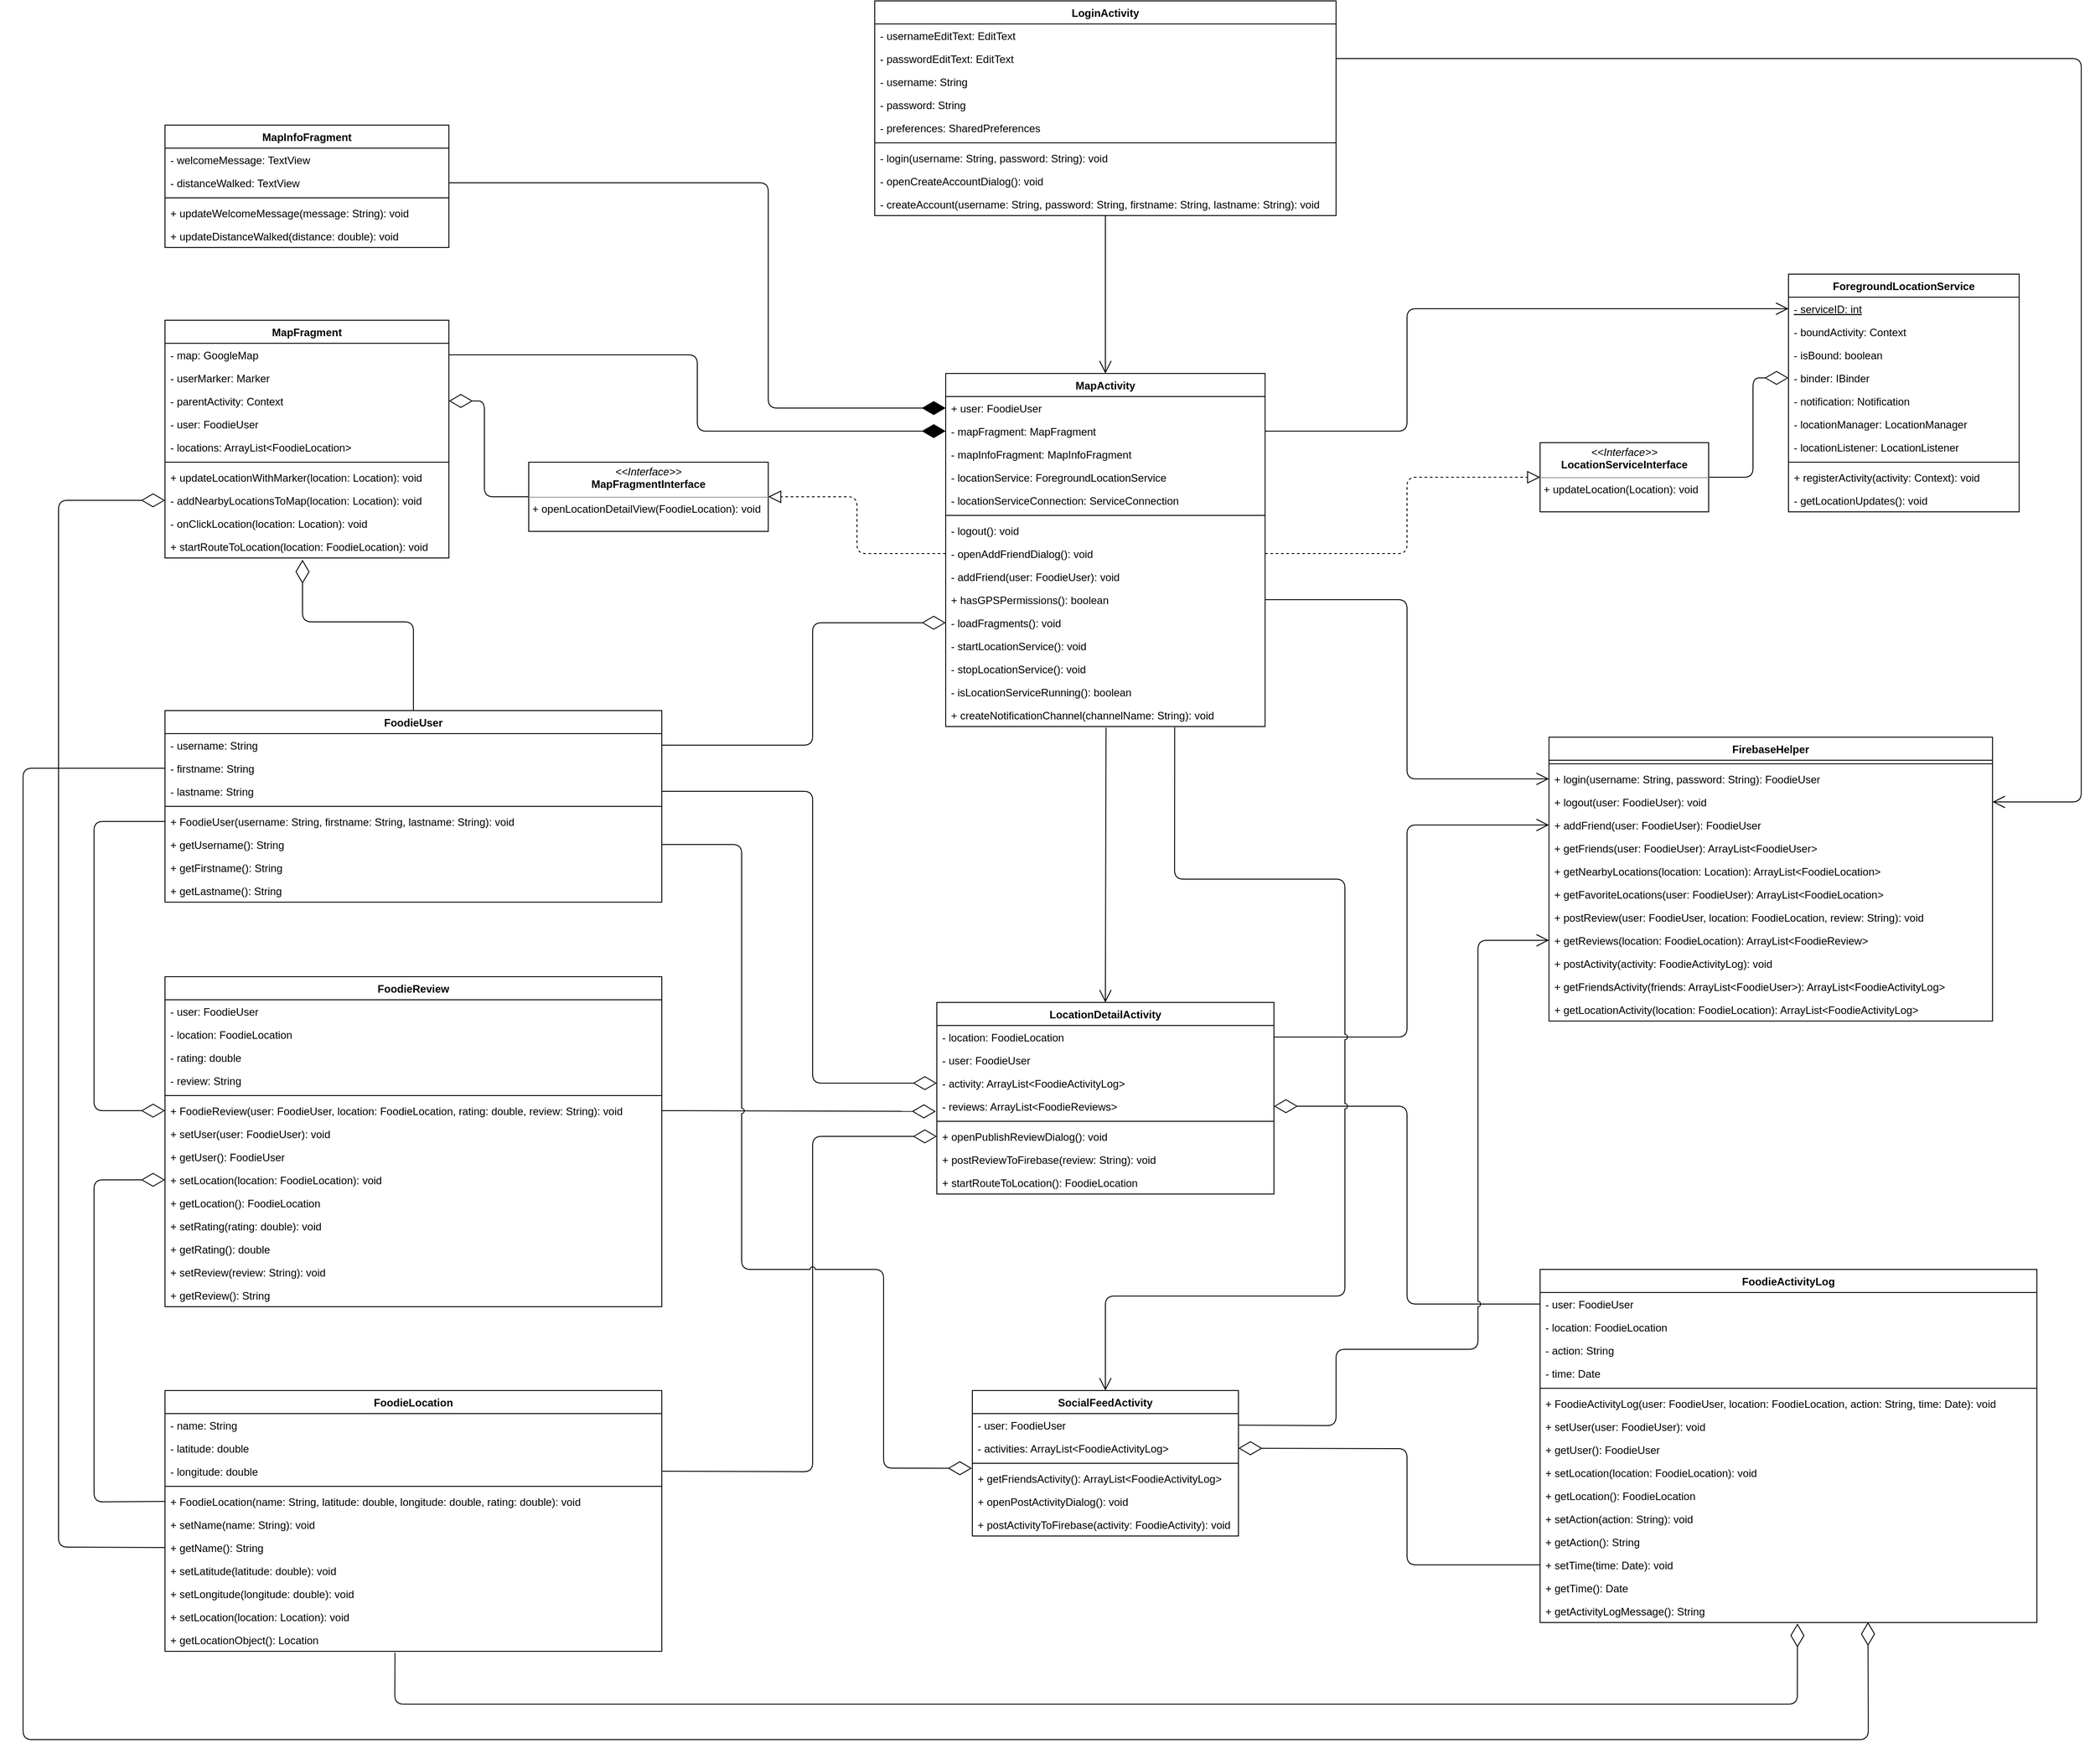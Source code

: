 <mxfile version="15.3.7" type="github">
  <diagram id="C5RBs43oDa-KdzZeNtuy" name="Page-1">
    <mxGraphModel dx="3372" dy="962" grid="1" gridSize="10" guides="1" tooltips="1" connect="1" arrows="1" fold="1" page="1" pageScale="1" pageWidth="827" pageHeight="1169" math="0" shadow="0">
      <root>
        <mxCell id="WIyWlLk6GJQsqaUBKTNV-0" />
        <mxCell id="WIyWlLk6GJQsqaUBKTNV-1" parent="WIyWlLk6GJQsqaUBKTNV-0" />
        <mxCell id="hol_t1OxcnvebxV4nvTB-0" value="LoginActivity" style="swimlane;fontStyle=1;align=center;verticalAlign=top;childLayout=stackLayout;horizontal=1;startSize=26;horizontalStack=0;resizeParent=1;resizeParentMax=0;resizeLast=0;collapsible=1;marginBottom=0;" parent="WIyWlLk6GJQsqaUBKTNV-1" vertex="1">
          <mxGeometry x="120" y="40" width="520" height="242" as="geometry">
            <mxRectangle x="320" y="120" width="110" height="26" as="alternateBounds" />
          </mxGeometry>
        </mxCell>
        <mxCell id="hol_t1OxcnvebxV4nvTB-1" value="- usernameEditText: EditText" style="text;strokeColor=none;fillColor=none;align=left;verticalAlign=top;spacingLeft=4;spacingRight=4;overflow=hidden;rotatable=0;points=[[0,0.5],[1,0.5]];portConstraint=eastwest;" parent="hol_t1OxcnvebxV4nvTB-0" vertex="1">
          <mxGeometry y="26" width="520" height="26" as="geometry" />
        </mxCell>
        <mxCell id="hol_t1OxcnvebxV4nvTB-66" value="- passwordEditText: EditText" style="text;strokeColor=none;fillColor=none;align=left;verticalAlign=top;spacingLeft=4;spacingRight=4;overflow=hidden;rotatable=0;points=[[0,0.5],[1,0.5]];portConstraint=eastwest;" parent="hol_t1OxcnvebxV4nvTB-0" vertex="1">
          <mxGeometry y="52" width="520" height="26" as="geometry" />
        </mxCell>
        <mxCell id="hol_t1OxcnvebxV4nvTB-62" value="- username: String" style="text;strokeColor=none;fillColor=none;align=left;verticalAlign=top;spacingLeft=4;spacingRight=4;overflow=hidden;rotatable=0;points=[[0,0.5],[1,0.5]];portConstraint=eastwest;" parent="hol_t1OxcnvebxV4nvTB-0" vertex="1">
          <mxGeometry y="78" width="520" height="26" as="geometry" />
        </mxCell>
        <mxCell id="hol_t1OxcnvebxV4nvTB-63" value="- password: String" style="text;strokeColor=none;fillColor=none;align=left;verticalAlign=top;spacingLeft=4;spacingRight=4;overflow=hidden;rotatable=0;points=[[0,0.5],[1,0.5]];portConstraint=eastwest;" parent="hol_t1OxcnvebxV4nvTB-0" vertex="1">
          <mxGeometry y="104" width="520" height="26" as="geometry" />
        </mxCell>
        <mxCell id="hol_t1OxcnvebxV4nvTB-71" value="- preferences: SharedPreferences" style="text;strokeColor=none;fillColor=none;align=left;verticalAlign=top;spacingLeft=4;spacingRight=4;overflow=hidden;rotatable=0;points=[[0,0.5],[1,0.5]];portConstraint=eastwest;" parent="hol_t1OxcnvebxV4nvTB-0" vertex="1">
          <mxGeometry y="130" width="520" height="26" as="geometry" />
        </mxCell>
        <mxCell id="hol_t1OxcnvebxV4nvTB-2" value="" style="line;strokeWidth=1;fillColor=none;align=left;verticalAlign=middle;spacingTop=-1;spacingLeft=3;spacingRight=3;rotatable=0;labelPosition=right;points=[];portConstraint=eastwest;" parent="hol_t1OxcnvebxV4nvTB-0" vertex="1">
          <mxGeometry y="156" width="520" height="8" as="geometry" />
        </mxCell>
        <mxCell id="hol_t1OxcnvebxV4nvTB-3" value="- login(username: String, password: String): void" style="text;strokeColor=none;fillColor=none;align=left;verticalAlign=top;spacingLeft=4;spacingRight=4;overflow=hidden;rotatable=0;points=[[0,0.5],[1,0.5]];portConstraint=eastwest;" parent="hol_t1OxcnvebxV4nvTB-0" vertex="1">
          <mxGeometry y="164" width="520" height="26" as="geometry" />
        </mxCell>
        <mxCell id="hol_t1OxcnvebxV4nvTB-69" value="- openCreateAccountDialog(): void" style="text;strokeColor=none;fillColor=none;align=left;verticalAlign=top;spacingLeft=4;spacingRight=4;overflow=hidden;rotatable=0;points=[[0,0.5],[1,0.5]];portConstraint=eastwest;" parent="hol_t1OxcnvebxV4nvTB-0" vertex="1">
          <mxGeometry y="190" width="520" height="26" as="geometry" />
        </mxCell>
        <mxCell id="hol_t1OxcnvebxV4nvTB-70" value="- createAccount(username: String, password: String, firstname: String, lastname: String): void" style="text;strokeColor=none;fillColor=none;align=left;verticalAlign=top;spacingLeft=4;spacingRight=4;overflow=hidden;rotatable=0;points=[[0,0.5],[1,0.5]];portConstraint=eastwest;" parent="hol_t1OxcnvebxV4nvTB-0" vertex="1">
          <mxGeometry y="216" width="520" height="26" as="geometry" />
        </mxCell>
        <mxCell id="hol_t1OxcnvebxV4nvTB-4" value="MapActivity" style="swimlane;fontStyle=1;align=center;verticalAlign=top;childLayout=stackLayout;horizontal=1;startSize=26;horizontalStack=0;resizeParent=1;resizeParentMax=0;resizeLast=0;collapsible=1;marginBottom=0;" parent="WIyWlLk6GJQsqaUBKTNV-1" vertex="1">
          <mxGeometry x="200" y="460" width="360" height="398" as="geometry" />
        </mxCell>
        <mxCell id="hol_t1OxcnvebxV4nvTB-5" value="+ user: FoodieUser" style="text;strokeColor=none;fillColor=none;align=left;verticalAlign=top;spacingLeft=4;spacingRight=4;overflow=hidden;rotatable=0;points=[[0,0.5],[1,0.5]];portConstraint=eastwest;" parent="hol_t1OxcnvebxV4nvTB-4" vertex="1">
          <mxGeometry y="26" width="360" height="26" as="geometry" />
        </mxCell>
        <mxCell id="hol_t1OxcnvebxV4nvTB-78" value="- mapFragment: MapFragment" style="text;strokeColor=none;fillColor=none;align=left;verticalAlign=top;spacingLeft=4;spacingRight=4;overflow=hidden;rotatable=0;points=[[0,0.5],[1,0.5]];portConstraint=eastwest;" parent="hol_t1OxcnvebxV4nvTB-4" vertex="1">
          <mxGeometry y="52" width="360" height="26" as="geometry" />
        </mxCell>
        <mxCell id="hol_t1OxcnvebxV4nvTB-80" value="- mapInfoFragment: MapInfoFragment" style="text;strokeColor=none;fillColor=none;align=left;verticalAlign=top;spacingLeft=4;spacingRight=4;overflow=hidden;rotatable=0;points=[[0,0.5],[1,0.5]];portConstraint=eastwest;" parent="hol_t1OxcnvebxV4nvTB-4" vertex="1">
          <mxGeometry y="78" width="360" height="26" as="geometry" />
        </mxCell>
        <mxCell id="hol_t1OxcnvebxV4nvTB-86" value="- locationService: ForegroundLocationService" style="text;strokeColor=none;fillColor=none;align=left;verticalAlign=top;spacingLeft=4;spacingRight=4;overflow=hidden;rotatable=0;points=[[0,0.5],[1,0.5]];portConstraint=eastwest;" parent="hol_t1OxcnvebxV4nvTB-4" vertex="1">
          <mxGeometry y="104" width="360" height="26" as="geometry" />
        </mxCell>
        <mxCell id="hol_t1OxcnvebxV4nvTB-87" value="- locationServiceConnection: ServiceConnection" style="text;strokeColor=none;fillColor=none;align=left;verticalAlign=top;spacingLeft=4;spacingRight=4;overflow=hidden;rotatable=0;points=[[0,0.5],[1,0.5]];portConstraint=eastwest;" parent="hol_t1OxcnvebxV4nvTB-4" vertex="1">
          <mxGeometry y="130" width="360" height="26" as="geometry" />
        </mxCell>
        <mxCell id="hol_t1OxcnvebxV4nvTB-6" value="" style="line;strokeWidth=1;fillColor=none;align=left;verticalAlign=middle;spacingTop=-1;spacingLeft=3;spacingRight=3;rotatable=0;labelPosition=right;points=[];portConstraint=eastwest;" parent="hol_t1OxcnvebxV4nvTB-4" vertex="1">
          <mxGeometry y="156" width="360" height="8" as="geometry" />
        </mxCell>
        <mxCell id="hol_t1OxcnvebxV4nvTB-85" value="- logout(): void" style="text;strokeColor=none;fillColor=none;align=left;verticalAlign=top;spacingLeft=4;spacingRight=4;overflow=hidden;rotatable=0;points=[[0,0.5],[1,0.5]];portConstraint=eastwest;" parent="hol_t1OxcnvebxV4nvTB-4" vertex="1">
          <mxGeometry y="164" width="360" height="26" as="geometry" />
        </mxCell>
        <mxCell id="hol_t1OxcnvebxV4nvTB-142" value="- openAddFriendDialog(): void" style="text;strokeColor=none;fillColor=none;align=left;verticalAlign=top;spacingLeft=4;spacingRight=4;overflow=hidden;rotatable=0;points=[[0,0.5],[1,0.5]];portConstraint=eastwest;" parent="hol_t1OxcnvebxV4nvTB-4" vertex="1">
          <mxGeometry y="190" width="360" height="26" as="geometry" />
        </mxCell>
        <mxCell id="hol_t1OxcnvebxV4nvTB-143" value="- addFriend(user: FoodieUser): void" style="text;strokeColor=none;fillColor=none;align=left;verticalAlign=top;spacingLeft=4;spacingRight=4;overflow=hidden;rotatable=0;points=[[0,0.5],[1,0.5]];portConstraint=eastwest;" parent="hol_t1OxcnvebxV4nvTB-4" vertex="1">
          <mxGeometry y="216" width="360" height="26" as="geometry" />
        </mxCell>
        <mxCell id="hol_t1OxcnvebxV4nvTB-81" value="+ hasGPSPermissions(): boolean" style="text;strokeColor=none;fillColor=none;align=left;verticalAlign=top;spacingLeft=4;spacingRight=4;overflow=hidden;rotatable=0;points=[[0,0.5],[1,0.5]];portConstraint=eastwest;" parent="hol_t1OxcnvebxV4nvTB-4" vertex="1">
          <mxGeometry y="242" width="360" height="26" as="geometry" />
        </mxCell>
        <mxCell id="hol_t1OxcnvebxV4nvTB-7" value="- loadFragments(): void" style="text;strokeColor=none;fillColor=none;align=left;verticalAlign=top;spacingLeft=4;spacingRight=4;overflow=hidden;rotatable=0;points=[[0,0.5],[1,0.5]];portConstraint=eastwest;" parent="hol_t1OxcnvebxV4nvTB-4" vertex="1">
          <mxGeometry y="268" width="360" height="26" as="geometry" />
        </mxCell>
        <mxCell id="hol_t1OxcnvebxV4nvTB-82" value="- startLocationService(): void" style="text;strokeColor=none;fillColor=none;align=left;verticalAlign=top;spacingLeft=4;spacingRight=4;overflow=hidden;rotatable=0;points=[[0,0.5],[1,0.5]];portConstraint=eastwest;" parent="hol_t1OxcnvebxV4nvTB-4" vertex="1">
          <mxGeometry y="294" width="360" height="26" as="geometry" />
        </mxCell>
        <mxCell id="hol_t1OxcnvebxV4nvTB-83" value="- stopLocationService(): void" style="text;strokeColor=none;fillColor=none;align=left;verticalAlign=top;spacingLeft=4;spacingRight=4;overflow=hidden;rotatable=0;points=[[0,0.5],[1,0.5]];portConstraint=eastwest;" parent="hol_t1OxcnvebxV4nvTB-4" vertex="1">
          <mxGeometry y="320" width="360" height="26" as="geometry" />
        </mxCell>
        <mxCell id="hol_t1OxcnvebxV4nvTB-88" value="- isLocationServiceRunning(): boolean" style="text;strokeColor=none;fillColor=none;align=left;verticalAlign=top;spacingLeft=4;spacingRight=4;overflow=hidden;rotatable=0;points=[[0,0.5],[1,0.5]];portConstraint=eastwest;" parent="hol_t1OxcnvebxV4nvTB-4" vertex="1">
          <mxGeometry y="346" width="360" height="26" as="geometry" />
        </mxCell>
        <mxCell id="hol_t1OxcnvebxV4nvTB-84" value="+ createNotificationChannel(channelName: String): void" style="text;strokeColor=none;fillColor=none;align=left;verticalAlign=top;spacingLeft=4;spacingRight=4;overflow=hidden;rotatable=0;points=[[0,0.5],[1,0.5]];portConstraint=eastwest;" parent="hol_t1OxcnvebxV4nvTB-4" vertex="1">
          <mxGeometry y="372" width="360" height="26" as="geometry" />
        </mxCell>
        <mxCell id="hol_t1OxcnvebxV4nvTB-12" value="MapFragment" style="swimlane;fontStyle=1;align=center;verticalAlign=top;childLayout=stackLayout;horizontal=1;startSize=26;horizontalStack=0;resizeParent=1;resizeParentMax=0;resizeLast=0;collapsible=1;marginBottom=0;" parent="WIyWlLk6GJQsqaUBKTNV-1" vertex="1">
          <mxGeometry x="-680" y="400" width="320" height="268" as="geometry" />
        </mxCell>
        <mxCell id="hol_t1OxcnvebxV4nvTB-13" value="- map: GoogleMap" style="text;strokeColor=none;fillColor=none;align=left;verticalAlign=top;spacingLeft=4;spacingRight=4;overflow=hidden;rotatable=0;points=[[0,0.5],[1,0.5]];portConstraint=eastwest;" parent="hol_t1OxcnvebxV4nvTB-12" vertex="1">
          <mxGeometry y="26" width="320" height="26" as="geometry" />
        </mxCell>
        <mxCell id="hol_t1OxcnvebxV4nvTB-152" value="- userMarker: Marker" style="text;strokeColor=none;fillColor=none;align=left;verticalAlign=top;spacingLeft=4;spacingRight=4;overflow=hidden;rotatable=0;points=[[0,0.5],[1,0.5]];portConstraint=eastwest;" parent="hol_t1OxcnvebxV4nvTB-12" vertex="1">
          <mxGeometry y="52" width="320" height="26" as="geometry" />
        </mxCell>
        <mxCell id="hol_t1OxcnvebxV4nvTB-153" value="- parentActivity: Context" style="text;strokeColor=none;fillColor=none;align=left;verticalAlign=top;spacingLeft=4;spacingRight=4;overflow=hidden;rotatable=0;points=[[0,0.5],[1,0.5]];portConstraint=eastwest;" parent="hol_t1OxcnvebxV4nvTB-12" vertex="1">
          <mxGeometry y="78" width="320" height="26" as="geometry" />
        </mxCell>
        <mxCell id="hol_t1OxcnvebxV4nvTB-155" value="- user: FoodieUser" style="text;strokeColor=none;fillColor=none;align=left;verticalAlign=top;spacingLeft=4;spacingRight=4;overflow=hidden;rotatable=0;points=[[0,0.5],[1,0.5]];portConstraint=eastwest;" parent="hol_t1OxcnvebxV4nvTB-12" vertex="1">
          <mxGeometry y="104" width="320" height="26" as="geometry" />
        </mxCell>
        <mxCell id="hol_t1OxcnvebxV4nvTB-186" value="- locations: ArrayList&lt;FoodieLocation&gt;" style="text;strokeColor=none;fillColor=none;align=left;verticalAlign=top;spacingLeft=4;spacingRight=4;overflow=hidden;rotatable=0;points=[[0,0.5],[1,0.5]];portConstraint=eastwest;" parent="hol_t1OxcnvebxV4nvTB-12" vertex="1">
          <mxGeometry y="130" width="320" height="26" as="geometry" />
        </mxCell>
        <mxCell id="hol_t1OxcnvebxV4nvTB-14" value="" style="line;strokeWidth=1;fillColor=none;align=left;verticalAlign=middle;spacingTop=-1;spacingLeft=3;spacingRight=3;rotatable=0;labelPosition=right;points=[];portConstraint=eastwest;" parent="hol_t1OxcnvebxV4nvTB-12" vertex="1">
          <mxGeometry y="156" width="320" height="8" as="geometry" />
        </mxCell>
        <mxCell id="hol_t1OxcnvebxV4nvTB-15" value="+ updateLocationWithMarker(location: Location): void" style="text;strokeColor=none;fillColor=none;align=left;verticalAlign=top;spacingLeft=4;spacingRight=4;overflow=hidden;rotatable=0;points=[[0,0.5],[1,0.5]];portConstraint=eastwest;" parent="hol_t1OxcnvebxV4nvTB-12" vertex="1">
          <mxGeometry y="164" width="320" height="26" as="geometry" />
        </mxCell>
        <mxCell id="hol_t1OxcnvebxV4nvTB-158" value="- addNearbyLocationsToMap(location: Location): void" style="text;strokeColor=none;fillColor=none;align=left;verticalAlign=top;spacingLeft=4;spacingRight=4;overflow=hidden;rotatable=0;points=[[0,0.5],[1,0.5]];portConstraint=eastwest;" parent="hol_t1OxcnvebxV4nvTB-12" vertex="1">
          <mxGeometry y="190" width="320" height="26" as="geometry" />
        </mxCell>
        <mxCell id="hol_t1OxcnvebxV4nvTB-159" value="- onClickLocation(location: Location): void" style="text;strokeColor=none;fillColor=none;align=left;verticalAlign=top;spacingLeft=4;spacingRight=4;overflow=hidden;rotatable=0;points=[[0,0.5],[1,0.5]];portConstraint=eastwest;" parent="hol_t1OxcnvebxV4nvTB-12" vertex="1">
          <mxGeometry y="216" width="320" height="26" as="geometry" />
        </mxCell>
        <mxCell id="2jMtDE50fIFtIHN1RveM-0" value="+ startRouteToLocation(location: FoodieLocation): void" style="text;strokeColor=none;fillColor=none;align=left;verticalAlign=top;spacingLeft=4;spacingRight=4;overflow=hidden;rotatable=0;points=[[0,0.5],[1,0.5]];portConstraint=eastwest;" vertex="1" parent="hol_t1OxcnvebxV4nvTB-12">
          <mxGeometry y="242" width="320" height="26" as="geometry" />
        </mxCell>
        <mxCell id="hol_t1OxcnvebxV4nvTB-16" value="MapInfoFragment" style="swimlane;fontStyle=1;align=center;verticalAlign=top;childLayout=stackLayout;horizontal=1;startSize=26;horizontalStack=0;resizeParent=1;resizeParentMax=0;resizeLast=0;collapsible=1;marginBottom=0;" parent="WIyWlLk6GJQsqaUBKTNV-1" vertex="1">
          <mxGeometry x="-680" y="180" width="320" height="138" as="geometry" />
        </mxCell>
        <mxCell id="hol_t1OxcnvebxV4nvTB-182" value="- welcomeMessage: TextView" style="text;strokeColor=none;fillColor=none;align=left;verticalAlign=top;spacingLeft=4;spacingRight=4;overflow=hidden;rotatable=0;points=[[0,0.5],[1,0.5]];portConstraint=eastwest;" parent="hol_t1OxcnvebxV4nvTB-16" vertex="1">
          <mxGeometry y="26" width="320" height="26" as="geometry" />
        </mxCell>
        <mxCell id="hol_t1OxcnvebxV4nvTB-17" value="- distanceWalked: TextView" style="text;strokeColor=none;fillColor=none;align=left;verticalAlign=top;spacingLeft=4;spacingRight=4;overflow=hidden;rotatable=0;points=[[0,0.5],[1,0.5]];portConstraint=eastwest;" parent="hol_t1OxcnvebxV4nvTB-16" vertex="1">
          <mxGeometry y="52" width="320" height="26" as="geometry" />
        </mxCell>
        <mxCell id="hol_t1OxcnvebxV4nvTB-18" value="" style="line;strokeWidth=1;fillColor=none;align=left;verticalAlign=middle;spacingTop=-1;spacingLeft=3;spacingRight=3;rotatable=0;labelPosition=right;points=[];portConstraint=eastwest;" parent="hol_t1OxcnvebxV4nvTB-16" vertex="1">
          <mxGeometry y="78" width="320" height="8" as="geometry" />
        </mxCell>
        <mxCell id="hol_t1OxcnvebxV4nvTB-184" value="+ updateWelcomeMessage(message: String): void" style="text;strokeColor=none;fillColor=none;align=left;verticalAlign=top;spacingLeft=4;spacingRight=4;overflow=hidden;rotatable=0;points=[[0,0.5],[1,0.5]];portConstraint=eastwest;" parent="hol_t1OxcnvebxV4nvTB-16" vertex="1">
          <mxGeometry y="86" width="320" height="26" as="geometry" />
        </mxCell>
        <mxCell id="hol_t1OxcnvebxV4nvTB-19" value="+ updateDistanceWalked(distance: double): void" style="text;strokeColor=none;fillColor=none;align=left;verticalAlign=top;spacingLeft=4;spacingRight=4;overflow=hidden;rotatable=0;points=[[0,0.5],[1,0.5]];portConstraint=eastwest;" parent="hol_t1OxcnvebxV4nvTB-16" vertex="1">
          <mxGeometry y="112" width="320" height="26" as="geometry" />
        </mxCell>
        <mxCell id="hol_t1OxcnvebxV4nvTB-20" value="LocationDetailActivity" style="swimlane;fontStyle=1;align=center;verticalAlign=top;childLayout=stackLayout;horizontal=1;startSize=26;horizontalStack=0;resizeParent=1;resizeParentMax=0;resizeLast=0;collapsible=1;marginBottom=0;" parent="WIyWlLk6GJQsqaUBKTNV-1" vertex="1">
          <mxGeometry x="190" y="1169" width="380" height="216" as="geometry" />
        </mxCell>
        <mxCell id="hol_t1OxcnvebxV4nvTB-21" value="- location: FoodieLocation" style="text;strokeColor=none;fillColor=none;align=left;verticalAlign=top;spacingLeft=4;spacingRight=4;overflow=hidden;rotatable=0;points=[[0,0.5],[1,0.5]];portConstraint=eastwest;" parent="hol_t1OxcnvebxV4nvTB-20" vertex="1">
          <mxGeometry y="26" width="380" height="26" as="geometry" />
        </mxCell>
        <mxCell id="hol_t1OxcnvebxV4nvTB-96" value="- user: FoodieUser" style="text;strokeColor=none;fillColor=none;align=left;verticalAlign=top;spacingLeft=4;spacingRight=4;overflow=hidden;rotatable=0;points=[[0,0.5],[1,0.5]];portConstraint=eastwest;" parent="hol_t1OxcnvebxV4nvTB-20" vertex="1">
          <mxGeometry y="52" width="380" height="26" as="geometry" />
        </mxCell>
        <mxCell id="hol_t1OxcnvebxV4nvTB-137" value="- activity: ArrayList&lt;FoodieActivityLog&gt;" style="text;strokeColor=none;fillColor=none;align=left;verticalAlign=top;spacingLeft=4;spacingRight=4;overflow=hidden;rotatable=0;points=[[0,0.5],[1,0.5]];portConstraint=eastwest;" parent="hol_t1OxcnvebxV4nvTB-20" vertex="1">
          <mxGeometry y="78" width="380" height="26" as="geometry" />
        </mxCell>
        <mxCell id="hol_t1OxcnvebxV4nvTB-138" value="- reviews: ArrayList&lt;FoodieReviews&gt;" style="text;strokeColor=none;fillColor=none;align=left;verticalAlign=top;spacingLeft=4;spacingRight=4;overflow=hidden;rotatable=0;points=[[0,0.5],[1,0.5]];portConstraint=eastwest;" parent="hol_t1OxcnvebxV4nvTB-20" vertex="1">
          <mxGeometry y="104" width="380" height="26" as="geometry" />
        </mxCell>
        <mxCell id="hol_t1OxcnvebxV4nvTB-22" value="" style="line;strokeWidth=1;fillColor=none;align=left;verticalAlign=middle;spacingTop=-1;spacingLeft=3;spacingRight=3;rotatable=0;labelPosition=right;points=[];portConstraint=eastwest;" parent="hol_t1OxcnvebxV4nvTB-20" vertex="1">
          <mxGeometry y="130" width="380" height="8" as="geometry" />
        </mxCell>
        <mxCell id="hol_t1OxcnvebxV4nvTB-23" value="+ openPublishReviewDialog(): void" style="text;strokeColor=none;fillColor=none;align=left;verticalAlign=top;spacingLeft=4;spacingRight=4;overflow=hidden;rotatable=0;points=[[0,0.5],[1,0.5]];portConstraint=eastwest;" parent="hol_t1OxcnvebxV4nvTB-20" vertex="1">
          <mxGeometry y="138" width="380" height="26" as="geometry" />
        </mxCell>
        <mxCell id="hol_t1OxcnvebxV4nvTB-94" value="+ postReviewToFirebase(review: String): void" style="text;strokeColor=none;fillColor=none;align=left;verticalAlign=top;spacingLeft=4;spacingRight=4;overflow=hidden;rotatable=0;points=[[0,0.5],[1,0.5]];portConstraint=eastwest;" parent="hol_t1OxcnvebxV4nvTB-20" vertex="1">
          <mxGeometry y="164" width="380" height="26" as="geometry" />
        </mxCell>
        <mxCell id="hol_t1OxcnvebxV4nvTB-140" value="+ startRouteToLocation(): FoodieLocation" style="text;strokeColor=none;fillColor=none;align=left;verticalAlign=top;spacingLeft=4;spacingRight=4;overflow=hidden;rotatable=0;points=[[0,0.5],[1,0.5]];portConstraint=eastwest;" parent="hol_t1OxcnvebxV4nvTB-20" vertex="1">
          <mxGeometry y="190" width="380" height="26" as="geometry" />
        </mxCell>
        <mxCell id="hol_t1OxcnvebxV4nvTB-24" value="FoodieLocation" style="swimlane;fontStyle=1;align=center;verticalAlign=top;childLayout=stackLayout;horizontal=1;startSize=26;horizontalStack=0;resizeParent=1;resizeParentMax=0;resizeLast=0;collapsible=1;marginBottom=0;" parent="WIyWlLk6GJQsqaUBKTNV-1" vertex="1">
          <mxGeometry x="-680" y="1606.5" width="560" height="294" as="geometry" />
        </mxCell>
        <mxCell id="hol_t1OxcnvebxV4nvTB-25" value="- name: String" style="text;strokeColor=none;fillColor=none;align=left;verticalAlign=top;spacingLeft=4;spacingRight=4;overflow=hidden;rotatable=0;points=[[0,0.5],[1,0.5]];portConstraint=eastwest;" parent="hol_t1OxcnvebxV4nvTB-24" vertex="1">
          <mxGeometry y="26" width="560" height="26" as="geometry" />
        </mxCell>
        <mxCell id="hol_t1OxcnvebxV4nvTB-97" value="- latitude: double" style="text;strokeColor=none;fillColor=none;align=left;verticalAlign=top;spacingLeft=4;spacingRight=4;overflow=hidden;rotatable=0;points=[[0,0.5],[1,0.5]];portConstraint=eastwest;" parent="hol_t1OxcnvebxV4nvTB-24" vertex="1">
          <mxGeometry y="52" width="560" height="26" as="geometry" />
        </mxCell>
        <mxCell id="hol_t1OxcnvebxV4nvTB-98" value="- longitude: double" style="text;strokeColor=none;fillColor=none;align=left;verticalAlign=top;spacingLeft=4;spacingRight=4;overflow=hidden;rotatable=0;points=[[0,0.5],[1,0.5]];portConstraint=eastwest;" parent="hol_t1OxcnvebxV4nvTB-24" vertex="1">
          <mxGeometry y="78" width="560" height="26" as="geometry" />
        </mxCell>
        <mxCell id="hol_t1OxcnvebxV4nvTB-26" value="" style="line;strokeWidth=1;fillColor=none;align=left;verticalAlign=middle;spacingTop=-1;spacingLeft=3;spacingRight=3;rotatable=0;labelPosition=right;points=[];portConstraint=eastwest;" parent="hol_t1OxcnvebxV4nvTB-24" vertex="1">
          <mxGeometry y="104" width="560" height="8" as="geometry" />
        </mxCell>
        <mxCell id="hol_t1OxcnvebxV4nvTB-27" value="+ FoodieLocation(name: String, latitude: double, longitude: double, rating: double): void" style="text;strokeColor=none;fillColor=none;align=left;verticalAlign=top;spacingLeft=4;spacingRight=4;overflow=hidden;rotatable=0;points=[[0,0.5],[1,0.5]];portConstraint=eastwest;" parent="hol_t1OxcnvebxV4nvTB-24" vertex="1">
          <mxGeometry y="112" width="560" height="26" as="geometry" />
        </mxCell>
        <mxCell id="hol_t1OxcnvebxV4nvTB-100" value="+ setName(name: String): void" style="text;strokeColor=none;fillColor=none;align=left;verticalAlign=top;spacingLeft=4;spacingRight=4;overflow=hidden;rotatable=0;points=[[0,0.5],[1,0.5]];portConstraint=eastwest;" parent="hol_t1OxcnvebxV4nvTB-24" vertex="1">
          <mxGeometry y="138" width="560" height="26" as="geometry" />
        </mxCell>
        <mxCell id="hol_t1OxcnvebxV4nvTB-102" value="+ getName(): String" style="text;strokeColor=none;fillColor=none;align=left;verticalAlign=top;spacingLeft=4;spacingRight=4;overflow=hidden;rotatable=0;points=[[0,0.5],[1,0.5]];portConstraint=eastwest;" parent="hol_t1OxcnvebxV4nvTB-24" vertex="1">
          <mxGeometry y="164" width="560" height="26" as="geometry" />
        </mxCell>
        <mxCell id="hol_t1OxcnvebxV4nvTB-103" value="+ setLatitude(latitude: double): void" style="text;strokeColor=none;fillColor=none;align=left;verticalAlign=top;spacingLeft=4;spacingRight=4;overflow=hidden;rotatable=0;points=[[0,0.5],[1,0.5]];portConstraint=eastwest;" parent="hol_t1OxcnvebxV4nvTB-24" vertex="1">
          <mxGeometry y="190" width="560" height="26" as="geometry" />
        </mxCell>
        <mxCell id="hol_t1OxcnvebxV4nvTB-107" value="+ setLongitude(longitude: double): void" style="text;strokeColor=none;fillColor=none;align=left;verticalAlign=top;spacingLeft=4;spacingRight=4;overflow=hidden;rotatable=0;points=[[0,0.5],[1,0.5]];portConstraint=eastwest;" parent="hol_t1OxcnvebxV4nvTB-24" vertex="1">
          <mxGeometry y="216" width="560" height="26" as="geometry" />
        </mxCell>
        <mxCell id="hol_t1OxcnvebxV4nvTB-108" value="+ setLocation(location: Location): void" style="text;strokeColor=none;fillColor=none;align=left;verticalAlign=top;spacingLeft=4;spacingRight=4;overflow=hidden;rotatable=0;points=[[0,0.5],[1,0.5]];portConstraint=eastwest;" parent="hol_t1OxcnvebxV4nvTB-24" vertex="1">
          <mxGeometry y="242" width="560" height="26" as="geometry" />
        </mxCell>
        <mxCell id="hol_t1OxcnvebxV4nvTB-104" value="+ getLocationObject(): Location" style="text;strokeColor=none;fillColor=none;align=left;verticalAlign=top;spacingLeft=4;spacingRight=4;overflow=hidden;rotatable=0;points=[[0,0.5],[1,0.5]];portConstraint=eastwest;" parent="hol_t1OxcnvebxV4nvTB-24" vertex="1">
          <mxGeometry y="268" width="560" height="26" as="geometry" />
        </mxCell>
        <mxCell id="hol_t1OxcnvebxV4nvTB-28" value="SocialFeedActivity" style="swimlane;fontStyle=1;align=center;verticalAlign=top;childLayout=stackLayout;horizontal=1;startSize=26;horizontalStack=0;resizeParent=1;resizeParentMax=0;resizeLast=0;collapsible=1;marginBottom=0;" parent="WIyWlLk6GJQsqaUBKTNV-1" vertex="1">
          <mxGeometry x="230" y="1606.5" width="300" height="164" as="geometry" />
        </mxCell>
        <mxCell id="hol_t1OxcnvebxV4nvTB-29" value="- user: FoodieUser" style="text;strokeColor=none;fillColor=none;align=left;verticalAlign=top;spacingLeft=4;spacingRight=4;overflow=hidden;rotatable=0;points=[[0,0.5],[1,0.5]];portConstraint=eastwest;" parent="hol_t1OxcnvebxV4nvTB-28" vertex="1">
          <mxGeometry y="26" width="300" height="26" as="geometry" />
        </mxCell>
        <mxCell id="hol_t1OxcnvebxV4nvTB-189" value="- activities: ArrayList&lt;FoodieActivityLog&gt;" style="text;strokeColor=none;fillColor=none;align=left;verticalAlign=top;spacingLeft=4;spacingRight=4;overflow=hidden;rotatable=0;points=[[0,0.5],[1,0.5]];portConstraint=eastwest;" parent="hol_t1OxcnvebxV4nvTB-28" vertex="1">
          <mxGeometry y="52" width="300" height="26" as="geometry" />
        </mxCell>
        <mxCell id="hol_t1OxcnvebxV4nvTB-30" value="" style="line;strokeWidth=1;fillColor=none;align=left;verticalAlign=middle;spacingTop=-1;spacingLeft=3;spacingRight=3;rotatable=0;labelPosition=right;points=[];portConstraint=eastwest;" parent="hol_t1OxcnvebxV4nvTB-28" vertex="1">
          <mxGeometry y="78" width="300" height="8" as="geometry" />
        </mxCell>
        <mxCell id="hol_t1OxcnvebxV4nvTB-31" value="+ getFriendsActivity(): ArrayList&lt;FoodieActivityLog&gt;" style="text;strokeColor=none;fillColor=none;align=left;verticalAlign=top;spacingLeft=4;spacingRight=4;overflow=hidden;rotatable=0;points=[[0,0.5],[1,0.5]];portConstraint=eastwest;" parent="hol_t1OxcnvebxV4nvTB-28" vertex="1">
          <mxGeometry y="86" width="300" height="26" as="geometry" />
        </mxCell>
        <mxCell id="hol_t1OxcnvebxV4nvTB-194" value="+ openPostActivityDialog(): void" style="text;strokeColor=none;fillColor=none;align=left;verticalAlign=top;spacingLeft=4;spacingRight=4;overflow=hidden;rotatable=0;points=[[0,0.5],[1,0.5]];portConstraint=eastwest;" parent="hol_t1OxcnvebxV4nvTB-28" vertex="1">
          <mxGeometry y="112" width="300" height="26" as="geometry" />
        </mxCell>
        <mxCell id="hol_t1OxcnvebxV4nvTB-196" value="+ postActivityToFirebase(activity: FoodieActivity): void" style="text;strokeColor=none;fillColor=none;align=left;verticalAlign=top;spacingLeft=4;spacingRight=4;overflow=hidden;rotatable=0;points=[[0,0.5],[1,0.5]];portConstraint=eastwest;" parent="hol_t1OxcnvebxV4nvTB-28" vertex="1">
          <mxGeometry y="138" width="300" height="26" as="geometry" />
        </mxCell>
        <mxCell id="hol_t1OxcnvebxV4nvTB-32" value="FoodieUser" style="swimlane;fontStyle=1;align=center;verticalAlign=top;childLayout=stackLayout;horizontal=1;startSize=26;horizontalStack=0;resizeParent=1;resizeParentMax=0;resizeLast=0;collapsible=1;marginBottom=0;" parent="WIyWlLk6GJQsqaUBKTNV-1" vertex="1">
          <mxGeometry x="-680" y="840" width="560" height="216" as="geometry" />
        </mxCell>
        <mxCell id="hol_t1OxcnvebxV4nvTB-33" value="- username: String" style="text;strokeColor=none;fillColor=none;align=left;verticalAlign=top;spacingLeft=4;spacingRight=4;overflow=hidden;rotatable=0;points=[[0,0.5],[1,0.5]];portConstraint=eastwest;" parent="hol_t1OxcnvebxV4nvTB-32" vertex="1">
          <mxGeometry y="26" width="560" height="26" as="geometry" />
        </mxCell>
        <mxCell id="hol_t1OxcnvebxV4nvTB-53" value="- firstname: String" style="text;strokeColor=none;fillColor=none;align=left;verticalAlign=top;spacingLeft=4;spacingRight=4;overflow=hidden;rotatable=0;points=[[0,0.5],[1,0.5]];portConstraint=eastwest;" parent="hol_t1OxcnvebxV4nvTB-32" vertex="1">
          <mxGeometry y="52" width="560" height="26" as="geometry" />
        </mxCell>
        <mxCell id="hol_t1OxcnvebxV4nvTB-54" value="- lastname: String" style="text;strokeColor=none;fillColor=none;align=left;verticalAlign=top;spacingLeft=4;spacingRight=4;overflow=hidden;rotatable=0;points=[[0,0.5],[1,0.5]];portConstraint=eastwest;" parent="hol_t1OxcnvebxV4nvTB-32" vertex="1">
          <mxGeometry y="78" width="560" height="26" as="geometry" />
        </mxCell>
        <mxCell id="hol_t1OxcnvebxV4nvTB-34" value="" style="line;strokeWidth=1;fillColor=none;align=left;verticalAlign=middle;spacingTop=-1;spacingLeft=3;spacingRight=3;rotatable=0;labelPosition=right;points=[];portConstraint=eastwest;" parent="hol_t1OxcnvebxV4nvTB-32" vertex="1">
          <mxGeometry y="104" width="560" height="8" as="geometry" />
        </mxCell>
        <mxCell id="hol_t1OxcnvebxV4nvTB-35" value="+ FoodieUser(username: String, firstname: String, lastname: String): void" style="text;strokeColor=none;fillColor=none;align=left;verticalAlign=top;spacingLeft=4;spacingRight=4;overflow=hidden;rotatable=0;points=[[0,0.5],[1,0.5]];portConstraint=eastwest;" parent="hol_t1OxcnvebxV4nvTB-32" vertex="1">
          <mxGeometry y="112" width="560" height="26" as="geometry" />
        </mxCell>
        <mxCell id="hol_t1OxcnvebxV4nvTB-58" value="+ getUsername(): String" style="text;strokeColor=none;fillColor=none;align=left;verticalAlign=top;spacingLeft=4;spacingRight=4;overflow=hidden;rotatable=0;points=[[0,0.5],[1,0.5]];portConstraint=eastwest;" parent="hol_t1OxcnvebxV4nvTB-32" vertex="1">
          <mxGeometry y="138" width="560" height="26" as="geometry" />
        </mxCell>
        <mxCell id="hol_t1OxcnvebxV4nvTB-59" value="+ getFirstname(): String" style="text;strokeColor=none;fillColor=none;align=left;verticalAlign=top;spacingLeft=4;spacingRight=4;overflow=hidden;rotatable=0;points=[[0,0.5],[1,0.5]];portConstraint=eastwest;" parent="hol_t1OxcnvebxV4nvTB-32" vertex="1">
          <mxGeometry y="164" width="560" height="26" as="geometry" />
        </mxCell>
        <mxCell id="hol_t1OxcnvebxV4nvTB-60" value="+ getLastname(): String" style="text;strokeColor=none;fillColor=none;align=left;verticalAlign=top;spacingLeft=4;spacingRight=4;overflow=hidden;rotatable=0;points=[[0,0.5],[1,0.5]];portConstraint=eastwest;" parent="hol_t1OxcnvebxV4nvTB-32" vertex="1">
          <mxGeometry y="190" width="560" height="26" as="geometry" />
        </mxCell>
        <mxCell id="hol_t1OxcnvebxV4nvTB-36" value="FoodieActivityLog" style="swimlane;fontStyle=1;align=center;verticalAlign=top;childLayout=stackLayout;horizontal=1;startSize=26;horizontalStack=0;resizeParent=1;resizeParentMax=0;resizeLast=0;collapsible=1;marginBottom=0;" parent="WIyWlLk6GJQsqaUBKTNV-1" vertex="1">
          <mxGeometry x="870" y="1470" width="560" height="398" as="geometry" />
        </mxCell>
        <mxCell id="hol_t1OxcnvebxV4nvTB-37" value="- user: FoodieUser" style="text;strokeColor=none;fillColor=none;align=left;verticalAlign=top;spacingLeft=4;spacingRight=4;overflow=hidden;rotatable=0;points=[[0,0.5],[1,0.5]];portConstraint=eastwest;" parent="hol_t1OxcnvebxV4nvTB-36" vertex="1">
          <mxGeometry y="26" width="560" height="26" as="geometry" />
        </mxCell>
        <mxCell id="hol_t1OxcnvebxV4nvTB-40" value="- location: FoodieLocation" style="text;strokeColor=none;fillColor=none;align=left;verticalAlign=top;spacingLeft=4;spacingRight=4;overflow=hidden;rotatable=0;points=[[0,0.5],[1,0.5]];portConstraint=eastwest;" parent="hol_t1OxcnvebxV4nvTB-36" vertex="1">
          <mxGeometry y="52" width="560" height="26" as="geometry" />
        </mxCell>
        <mxCell id="hol_t1OxcnvebxV4nvTB-41" value="- action: String" style="text;strokeColor=none;fillColor=none;align=left;verticalAlign=top;spacingLeft=4;spacingRight=4;overflow=hidden;rotatable=0;points=[[0,0.5],[1,0.5]];portConstraint=eastwest;" parent="hol_t1OxcnvebxV4nvTB-36" vertex="1">
          <mxGeometry y="78" width="560" height="26" as="geometry" />
        </mxCell>
        <mxCell id="hol_t1OxcnvebxV4nvTB-42" value="- time: Date" style="text;strokeColor=none;fillColor=none;align=left;verticalAlign=top;spacingLeft=4;spacingRight=4;overflow=hidden;rotatable=0;points=[[0,0.5],[1,0.5]];portConstraint=eastwest;" parent="hol_t1OxcnvebxV4nvTB-36" vertex="1">
          <mxGeometry y="104" width="560" height="26" as="geometry" />
        </mxCell>
        <mxCell id="hol_t1OxcnvebxV4nvTB-38" value="" style="line;strokeWidth=1;fillColor=none;align=left;verticalAlign=middle;spacingTop=-1;spacingLeft=3;spacingRight=3;rotatable=0;labelPosition=right;points=[];portConstraint=eastwest;" parent="hol_t1OxcnvebxV4nvTB-36" vertex="1">
          <mxGeometry y="130" width="560" height="8" as="geometry" />
        </mxCell>
        <mxCell id="hol_t1OxcnvebxV4nvTB-48" value="+ FoodieActivityLog(user: FoodieUser, location: FoodieLocation, action: String, time: Date): void" style="text;strokeColor=none;fillColor=none;align=left;verticalAlign=top;spacingLeft=4;spacingRight=4;overflow=hidden;rotatable=0;points=[[0,0.5],[1,0.5]];portConstraint=eastwest;" parent="hol_t1OxcnvebxV4nvTB-36" vertex="1">
          <mxGeometry y="138" width="560" height="26" as="geometry" />
        </mxCell>
        <mxCell id="hol_t1OxcnvebxV4nvTB-49" value="+ setUser(user: FoodieUser): void" style="text;strokeColor=none;fillColor=none;align=left;verticalAlign=top;spacingLeft=4;spacingRight=4;overflow=hidden;rotatable=0;points=[[0,0.5],[1,0.5]];portConstraint=eastwest;" parent="hol_t1OxcnvebxV4nvTB-36" vertex="1">
          <mxGeometry y="164" width="560" height="26" as="geometry" />
        </mxCell>
        <mxCell id="hol_t1OxcnvebxV4nvTB-39" value="+ getUser(): FoodieUser" style="text;strokeColor=none;fillColor=none;align=left;verticalAlign=top;spacingLeft=4;spacingRight=4;overflow=hidden;rotatable=0;points=[[0,0.5],[1,0.5]];portConstraint=eastwest;" parent="hol_t1OxcnvebxV4nvTB-36" vertex="1">
          <mxGeometry y="190" width="560" height="26" as="geometry" />
        </mxCell>
        <mxCell id="hol_t1OxcnvebxV4nvTB-50" value="+ setLocation(location: FoodieLocation): void" style="text;strokeColor=none;fillColor=none;align=left;verticalAlign=top;spacingLeft=4;spacingRight=4;overflow=hidden;rotatable=0;points=[[0,0.5],[1,0.5]];portConstraint=eastwest;" parent="hol_t1OxcnvebxV4nvTB-36" vertex="1">
          <mxGeometry y="216" width="560" height="26" as="geometry" />
        </mxCell>
        <mxCell id="hol_t1OxcnvebxV4nvTB-43" value="+ getLocation(): FoodieLocation" style="text;strokeColor=none;fillColor=none;align=left;verticalAlign=top;spacingLeft=4;spacingRight=4;overflow=hidden;rotatable=0;points=[[0,0.5],[1,0.5]];portConstraint=eastwest;" parent="hol_t1OxcnvebxV4nvTB-36" vertex="1">
          <mxGeometry y="242" width="560" height="26" as="geometry" />
        </mxCell>
        <mxCell id="hol_t1OxcnvebxV4nvTB-51" value="+ setAction(action: String): void" style="text;strokeColor=none;fillColor=none;align=left;verticalAlign=top;spacingLeft=4;spacingRight=4;overflow=hidden;rotatable=0;points=[[0,0.5],[1,0.5]];portConstraint=eastwest;" parent="hol_t1OxcnvebxV4nvTB-36" vertex="1">
          <mxGeometry y="268" width="560" height="26" as="geometry" />
        </mxCell>
        <mxCell id="hol_t1OxcnvebxV4nvTB-44" value="+ getAction(): String" style="text;strokeColor=none;fillColor=none;align=left;verticalAlign=top;spacingLeft=4;spacingRight=4;overflow=hidden;rotatable=0;points=[[0,0.5],[1,0.5]];portConstraint=eastwest;" parent="hol_t1OxcnvebxV4nvTB-36" vertex="1">
          <mxGeometry y="294" width="560" height="26" as="geometry" />
        </mxCell>
        <mxCell id="hol_t1OxcnvebxV4nvTB-52" value="+ setTime(time: Date): void" style="text;strokeColor=none;fillColor=none;align=left;verticalAlign=top;spacingLeft=4;spacingRight=4;overflow=hidden;rotatable=0;points=[[0,0.5],[1,0.5]];portConstraint=eastwest;" parent="hol_t1OxcnvebxV4nvTB-36" vertex="1">
          <mxGeometry y="320" width="560" height="26" as="geometry" />
        </mxCell>
        <mxCell id="hol_t1OxcnvebxV4nvTB-45" value="+ getTime(): Date" style="text;strokeColor=none;fillColor=none;align=left;verticalAlign=top;spacingLeft=4;spacingRight=4;overflow=hidden;rotatable=0;points=[[0,0.5],[1,0.5]];portConstraint=eastwest;" parent="hol_t1OxcnvebxV4nvTB-36" vertex="1">
          <mxGeometry y="346" width="560" height="26" as="geometry" />
        </mxCell>
        <mxCell id="hol_t1OxcnvebxV4nvTB-46" value="+ getActivityLogMessage(): String" style="text;strokeColor=none;fillColor=none;align=left;verticalAlign=top;spacingLeft=4;spacingRight=4;overflow=hidden;rotatable=0;points=[[0,0.5],[1,0.5]];portConstraint=eastwest;" parent="hol_t1OxcnvebxV4nvTB-36" vertex="1">
          <mxGeometry y="372" width="560" height="26" as="geometry" />
        </mxCell>
        <mxCell id="hol_t1OxcnvebxV4nvTB-72" value="ForegroundLocationService" style="swimlane;fontStyle=1;align=center;verticalAlign=top;childLayout=stackLayout;horizontal=1;startSize=26;horizontalStack=0;resizeParent=1;resizeParentMax=0;resizeLast=0;collapsible=1;marginBottom=0;" parent="WIyWlLk6GJQsqaUBKTNV-1" vertex="1">
          <mxGeometry x="1150" y="348" width="260" height="268" as="geometry" />
        </mxCell>
        <mxCell id="hol_t1OxcnvebxV4nvTB-73" value="- serviceID: int" style="text;strokeColor=none;fillColor=none;align=left;verticalAlign=top;spacingLeft=4;spacingRight=4;overflow=hidden;rotatable=0;points=[[0,0.5],[1,0.5]];portConstraint=eastwest;fontStyle=4" parent="hol_t1OxcnvebxV4nvTB-72" vertex="1">
          <mxGeometry y="26" width="260" height="26" as="geometry" />
        </mxCell>
        <mxCell id="hol_t1OxcnvebxV4nvTB-144" value="- boundActivity: Context" style="text;strokeColor=none;fillColor=none;align=left;verticalAlign=top;spacingLeft=4;spacingRight=4;overflow=hidden;rotatable=0;points=[[0,0.5],[1,0.5]];portConstraint=eastwest;" parent="hol_t1OxcnvebxV4nvTB-72" vertex="1">
          <mxGeometry y="52" width="260" height="26" as="geometry" />
        </mxCell>
        <mxCell id="hol_t1OxcnvebxV4nvTB-148" value="- isBound: boolean" style="text;strokeColor=none;fillColor=none;align=left;verticalAlign=top;spacingLeft=4;spacingRight=4;overflow=hidden;rotatable=0;points=[[0,0.5],[1,0.5]];portConstraint=eastwest;" parent="hol_t1OxcnvebxV4nvTB-72" vertex="1">
          <mxGeometry y="78" width="260" height="26" as="geometry" />
        </mxCell>
        <mxCell id="hol_t1OxcnvebxV4nvTB-145" value="- binder: IBinder" style="text;strokeColor=none;fillColor=none;align=left;verticalAlign=top;spacingLeft=4;spacingRight=4;overflow=hidden;rotatable=0;points=[[0,0.5],[1,0.5]];portConstraint=eastwest;" parent="hol_t1OxcnvebxV4nvTB-72" vertex="1">
          <mxGeometry y="104" width="260" height="26" as="geometry" />
        </mxCell>
        <mxCell id="hol_t1OxcnvebxV4nvTB-147" value="- notification: Notification" style="text;strokeColor=none;fillColor=none;align=left;verticalAlign=top;spacingLeft=4;spacingRight=4;overflow=hidden;rotatable=0;points=[[0,0.5],[1,0.5]];portConstraint=eastwest;" parent="hol_t1OxcnvebxV4nvTB-72" vertex="1">
          <mxGeometry y="130" width="260" height="26" as="geometry" />
        </mxCell>
        <mxCell id="hol_t1OxcnvebxV4nvTB-146" value="- locationManager: LocationManager" style="text;strokeColor=none;fillColor=none;align=left;verticalAlign=top;spacingLeft=4;spacingRight=4;overflow=hidden;rotatable=0;points=[[0,0.5],[1,0.5]];portConstraint=eastwest;" parent="hol_t1OxcnvebxV4nvTB-72" vertex="1">
          <mxGeometry y="156" width="260" height="26" as="geometry" />
        </mxCell>
        <mxCell id="hol_t1OxcnvebxV4nvTB-149" value="- locationListener: LocationListener" style="text;strokeColor=none;fillColor=none;align=left;verticalAlign=top;spacingLeft=4;spacingRight=4;overflow=hidden;rotatable=0;points=[[0,0.5],[1,0.5]];portConstraint=eastwest;" parent="hol_t1OxcnvebxV4nvTB-72" vertex="1">
          <mxGeometry y="182" width="260" height="26" as="geometry" />
        </mxCell>
        <mxCell id="hol_t1OxcnvebxV4nvTB-74" value="" style="line;strokeWidth=1;fillColor=none;align=left;verticalAlign=middle;spacingTop=-1;spacingLeft=3;spacingRight=3;rotatable=0;labelPosition=right;points=[];portConstraint=eastwest;" parent="hol_t1OxcnvebxV4nvTB-72" vertex="1">
          <mxGeometry y="208" width="260" height="8" as="geometry" />
        </mxCell>
        <mxCell id="hol_t1OxcnvebxV4nvTB-75" value="+ registerActivity(activity: Context): void" style="text;strokeColor=none;fillColor=none;align=left;verticalAlign=top;spacingLeft=4;spacingRight=4;overflow=hidden;rotatable=0;points=[[0,0.5],[1,0.5]];portConstraint=eastwest;" parent="hol_t1OxcnvebxV4nvTB-72" vertex="1">
          <mxGeometry y="216" width="260" height="26" as="geometry" />
        </mxCell>
        <mxCell id="hol_t1OxcnvebxV4nvTB-150" value="- getLocationUpdates(): void" style="text;strokeColor=none;fillColor=none;align=left;verticalAlign=top;spacingLeft=4;spacingRight=4;overflow=hidden;rotatable=0;points=[[0,0.5],[1,0.5]];portConstraint=eastwest;" parent="hol_t1OxcnvebxV4nvTB-72" vertex="1">
          <mxGeometry y="242" width="260" height="26" as="geometry" />
        </mxCell>
        <mxCell id="hol_t1OxcnvebxV4nvTB-90" value="FirebaseHelper" style="swimlane;fontStyle=1;align=center;verticalAlign=top;childLayout=stackLayout;horizontal=1;startSize=26;horizontalStack=0;resizeParent=1;resizeParentMax=0;resizeLast=0;collapsible=1;marginBottom=0;" parent="WIyWlLk6GJQsqaUBKTNV-1" vertex="1">
          <mxGeometry x="880" y="870" width="500" height="320" as="geometry" />
        </mxCell>
        <mxCell id="hol_t1OxcnvebxV4nvTB-92" value="" style="line;strokeWidth=1;fillColor=none;align=left;verticalAlign=middle;spacingTop=-1;spacingLeft=3;spacingRight=3;rotatable=0;labelPosition=right;points=[];portConstraint=eastwest;" parent="hol_t1OxcnvebxV4nvTB-90" vertex="1">
          <mxGeometry y="26" width="500" height="8" as="geometry" />
        </mxCell>
        <mxCell id="hol_t1OxcnvebxV4nvTB-109" value="+ login(username: String, password: String): FoodieUser" style="text;strokeColor=none;fillColor=none;align=left;verticalAlign=top;spacingLeft=4;spacingRight=4;overflow=hidden;rotatable=0;points=[[0,0.5],[1,0.5]];portConstraint=eastwest;" parent="hol_t1OxcnvebxV4nvTB-90" vertex="1">
          <mxGeometry y="34" width="500" height="26" as="geometry" />
        </mxCell>
        <mxCell id="hol_t1OxcnvebxV4nvTB-114" value="+ logout(user: FoodieUser): void" style="text;strokeColor=none;fillColor=none;align=left;verticalAlign=top;spacingLeft=4;spacingRight=4;overflow=hidden;rotatable=0;points=[[0,0.5],[1,0.5]];portConstraint=eastwest;" parent="hol_t1OxcnvebxV4nvTB-90" vertex="1">
          <mxGeometry y="60" width="500" height="26" as="geometry" />
        </mxCell>
        <mxCell id="hol_t1OxcnvebxV4nvTB-111" value="+ addFriend(user: FoodieUser): FoodieUser" style="text;strokeColor=none;fillColor=none;align=left;verticalAlign=top;spacingLeft=4;spacingRight=4;overflow=hidden;rotatable=0;points=[[0,0.5],[1,0.5]];portConstraint=eastwest;" parent="hol_t1OxcnvebxV4nvTB-90" vertex="1">
          <mxGeometry y="86" width="500" height="26" as="geometry" />
        </mxCell>
        <mxCell id="hol_t1OxcnvebxV4nvTB-110" value="+ getFriends(user: FoodieUser): ArrayList&lt;FoodieUser&gt;" style="text;strokeColor=none;fillColor=none;align=left;verticalAlign=top;spacingLeft=4;spacingRight=4;overflow=hidden;rotatable=0;points=[[0,0.5],[1,0.5]];portConstraint=eastwest;" parent="hol_t1OxcnvebxV4nvTB-90" vertex="1">
          <mxGeometry y="112" width="500" height="26" as="geometry" />
        </mxCell>
        <mxCell id="hol_t1OxcnvebxV4nvTB-93" value="+ getNearbyLocations(location: Location): ArrayList&lt;FoodieLocation&gt;" style="text;strokeColor=none;fillColor=none;align=left;verticalAlign=top;spacingLeft=4;spacingRight=4;overflow=hidden;rotatable=0;points=[[0,0.5],[1,0.5]];portConstraint=eastwest;" parent="hol_t1OxcnvebxV4nvTB-90" vertex="1">
          <mxGeometry y="138" width="500" height="26" as="geometry" />
        </mxCell>
        <mxCell id="hol_t1OxcnvebxV4nvTB-112" value="+ getFavoriteLocations(user: FoodieUser): ArrayList&lt;FoodieLocation&gt;" style="text;strokeColor=none;fillColor=none;align=left;verticalAlign=top;spacingLeft=4;spacingRight=4;overflow=hidden;rotatable=0;points=[[0,0.5],[1,0.5]];portConstraint=eastwest;" parent="hol_t1OxcnvebxV4nvTB-90" vertex="1">
          <mxGeometry y="164" width="500" height="26" as="geometry" />
        </mxCell>
        <mxCell id="hol_t1OxcnvebxV4nvTB-113" value="+ postReview(user: FoodieUser, location: FoodieLocation, review: String): void" style="text;strokeColor=none;fillColor=none;align=left;verticalAlign=top;spacingLeft=4;spacingRight=4;overflow=hidden;rotatable=0;points=[[0,0.5],[1,0.5]];portConstraint=eastwest;" parent="hol_t1OxcnvebxV4nvTB-90" vertex="1">
          <mxGeometry y="190" width="500" height="26" as="geometry" />
        </mxCell>
        <mxCell id="hol_t1OxcnvebxV4nvTB-115" value="+ getReviews(location: FoodieLocation): ArrayList&lt;FoodieReview&gt;" style="text;strokeColor=none;fillColor=none;align=left;verticalAlign=top;spacingLeft=4;spacingRight=4;overflow=hidden;rotatable=0;points=[[0,0.5],[1,0.5]];portConstraint=eastwest;" parent="hol_t1OxcnvebxV4nvTB-90" vertex="1">
          <mxGeometry y="216" width="500" height="26" as="geometry" />
        </mxCell>
        <mxCell id="hol_t1OxcnvebxV4nvTB-134" value="+ postActivity(activity: FoodieActivityLog): void" style="text;strokeColor=none;fillColor=none;align=left;verticalAlign=top;spacingLeft=4;spacingRight=4;overflow=hidden;rotatable=0;points=[[0,0.5],[1,0.5]];portConstraint=eastwest;" parent="hol_t1OxcnvebxV4nvTB-90" vertex="1">
          <mxGeometry y="242" width="500" height="26" as="geometry" />
        </mxCell>
        <mxCell id="hol_t1OxcnvebxV4nvTB-135" value="+ getFriendsActivity(friends: ArrayList&lt;FoodieUser&gt;): ArrayList&lt;FoodieActivityLog&gt;" style="text;strokeColor=none;fillColor=none;align=left;verticalAlign=top;spacingLeft=4;spacingRight=4;overflow=hidden;rotatable=0;points=[[0,0.5],[1,0.5]];portConstraint=eastwest;" parent="hol_t1OxcnvebxV4nvTB-90" vertex="1">
          <mxGeometry y="268" width="500" height="26" as="geometry" />
        </mxCell>
        <mxCell id="hol_t1OxcnvebxV4nvTB-136" value="+ getLocationActivity(location: FoodieLocation): ArrayList&lt;FoodieActivityLog&gt;" style="text;strokeColor=none;fillColor=none;align=left;verticalAlign=top;spacingLeft=4;spacingRight=4;overflow=hidden;rotatable=0;points=[[0,0.5],[1,0.5]];portConstraint=eastwest;" parent="hol_t1OxcnvebxV4nvTB-90" vertex="1">
          <mxGeometry y="294" width="500" height="26" as="geometry" />
        </mxCell>
        <mxCell id="hol_t1OxcnvebxV4nvTB-116" value="FoodieReview" style="swimlane;fontStyle=1;align=center;verticalAlign=top;childLayout=stackLayout;horizontal=1;startSize=26;horizontalStack=0;resizeParent=1;resizeParentMax=0;resizeLast=0;collapsible=1;marginBottom=0;" parent="WIyWlLk6GJQsqaUBKTNV-1" vertex="1">
          <mxGeometry x="-680" y="1140" width="560" height="372" as="geometry" />
        </mxCell>
        <mxCell id="hol_t1OxcnvebxV4nvTB-117" value="- user: FoodieUser" style="text;strokeColor=none;fillColor=none;align=left;verticalAlign=top;spacingLeft=4;spacingRight=4;overflow=hidden;rotatable=0;points=[[0,0.5],[1,0.5]];portConstraint=eastwest;" parent="hol_t1OxcnvebxV4nvTB-116" vertex="1">
          <mxGeometry y="26" width="560" height="26" as="geometry" />
        </mxCell>
        <mxCell id="hol_t1OxcnvebxV4nvTB-118" value="- location: FoodieLocation" style="text;strokeColor=none;fillColor=none;align=left;verticalAlign=top;spacingLeft=4;spacingRight=4;overflow=hidden;rotatable=0;points=[[0,0.5],[1,0.5]];portConstraint=eastwest;" parent="hol_t1OxcnvebxV4nvTB-116" vertex="1">
          <mxGeometry y="52" width="560" height="26" as="geometry" />
        </mxCell>
        <mxCell id="hol_t1OxcnvebxV4nvTB-119" value="- rating: double" style="text;strokeColor=none;fillColor=none;align=left;verticalAlign=top;spacingLeft=4;spacingRight=4;overflow=hidden;rotatable=0;points=[[0,0.5],[1,0.5]];portConstraint=eastwest;" parent="hol_t1OxcnvebxV4nvTB-116" vertex="1">
          <mxGeometry y="78" width="560" height="26" as="geometry" />
        </mxCell>
        <mxCell id="hol_t1OxcnvebxV4nvTB-129" value="- review: String" style="text;strokeColor=none;fillColor=none;align=left;verticalAlign=top;spacingLeft=4;spacingRight=4;overflow=hidden;rotatable=0;points=[[0,0.5],[1,0.5]];portConstraint=eastwest;" parent="hol_t1OxcnvebxV4nvTB-116" vertex="1">
          <mxGeometry y="104" width="560" height="26" as="geometry" />
        </mxCell>
        <mxCell id="hol_t1OxcnvebxV4nvTB-121" value="" style="line;strokeWidth=1;fillColor=none;align=left;verticalAlign=middle;spacingTop=-1;spacingLeft=3;spacingRight=3;rotatable=0;labelPosition=right;points=[];portConstraint=eastwest;" parent="hol_t1OxcnvebxV4nvTB-116" vertex="1">
          <mxGeometry y="130" width="560" height="8" as="geometry" />
        </mxCell>
        <mxCell id="hol_t1OxcnvebxV4nvTB-122" value="+ FoodieReview(user: FoodieUser, location: FoodieLocation, rating: double, review: String): void" style="text;strokeColor=none;fillColor=none;align=left;verticalAlign=top;spacingLeft=4;spacingRight=4;overflow=hidden;rotatable=0;points=[[0,0.5],[1,0.5]];portConstraint=eastwest;" parent="hol_t1OxcnvebxV4nvTB-116" vertex="1">
          <mxGeometry y="138" width="560" height="26" as="geometry" />
        </mxCell>
        <mxCell id="hol_t1OxcnvebxV4nvTB-123" value="+ setUser(user: FoodieUser): void" style="text;strokeColor=none;fillColor=none;align=left;verticalAlign=top;spacingLeft=4;spacingRight=4;overflow=hidden;rotatable=0;points=[[0,0.5],[1,0.5]];portConstraint=eastwest;" parent="hol_t1OxcnvebxV4nvTB-116" vertex="1">
          <mxGeometry y="164" width="560" height="26" as="geometry" />
        </mxCell>
        <mxCell id="hol_t1OxcnvebxV4nvTB-124" value="+ getUser(): FoodieUser" style="text;strokeColor=none;fillColor=none;align=left;verticalAlign=top;spacingLeft=4;spacingRight=4;overflow=hidden;rotatable=0;points=[[0,0.5],[1,0.5]];portConstraint=eastwest;" parent="hol_t1OxcnvebxV4nvTB-116" vertex="1">
          <mxGeometry y="190" width="560" height="26" as="geometry" />
        </mxCell>
        <mxCell id="hol_t1OxcnvebxV4nvTB-127" value="+ setLocation(location: FoodieLocation): void" style="text;strokeColor=none;fillColor=none;align=left;verticalAlign=top;spacingLeft=4;spacingRight=4;overflow=hidden;rotatable=0;points=[[0,0.5],[1,0.5]];portConstraint=eastwest;" parent="hol_t1OxcnvebxV4nvTB-116" vertex="1">
          <mxGeometry y="216" width="560" height="26" as="geometry" />
        </mxCell>
        <mxCell id="hol_t1OxcnvebxV4nvTB-128" value="+ getLocation(): FoodieLocation" style="text;strokeColor=none;fillColor=none;align=left;verticalAlign=top;spacingLeft=4;spacingRight=4;overflow=hidden;rotatable=0;points=[[0,0.5],[1,0.5]];portConstraint=eastwest;" parent="hol_t1OxcnvebxV4nvTB-116" vertex="1">
          <mxGeometry y="242" width="560" height="26" as="geometry" />
        </mxCell>
        <mxCell id="hol_t1OxcnvebxV4nvTB-130" value="+ setRating(rating: double): void" style="text;strokeColor=none;fillColor=none;align=left;verticalAlign=top;spacingLeft=4;spacingRight=4;overflow=hidden;rotatable=0;points=[[0,0.5],[1,0.5]];portConstraint=eastwest;" parent="hol_t1OxcnvebxV4nvTB-116" vertex="1">
          <mxGeometry y="268" width="560" height="26" as="geometry" />
        </mxCell>
        <mxCell id="hol_t1OxcnvebxV4nvTB-131" value="+ getRating(): double" style="text;strokeColor=none;fillColor=none;align=left;verticalAlign=top;spacingLeft=4;spacingRight=4;overflow=hidden;rotatable=0;points=[[0,0.5],[1,0.5]];portConstraint=eastwest;" parent="hol_t1OxcnvebxV4nvTB-116" vertex="1">
          <mxGeometry y="294" width="560" height="26" as="geometry" />
        </mxCell>
        <mxCell id="hol_t1OxcnvebxV4nvTB-133" value="+ setReview(review: String): void" style="text;strokeColor=none;fillColor=none;align=left;verticalAlign=top;spacingLeft=4;spacingRight=4;overflow=hidden;rotatable=0;points=[[0,0.5],[1,0.5]];portConstraint=eastwest;" parent="hol_t1OxcnvebxV4nvTB-116" vertex="1">
          <mxGeometry y="320" width="560" height="26" as="geometry" />
        </mxCell>
        <mxCell id="hol_t1OxcnvebxV4nvTB-132" value="+ getReview(): String" style="text;strokeColor=none;fillColor=none;align=left;verticalAlign=top;spacingLeft=4;spacingRight=4;overflow=hidden;rotatable=0;points=[[0,0.5],[1,0.5]];portConstraint=eastwest;" parent="hol_t1OxcnvebxV4nvTB-116" vertex="1">
          <mxGeometry y="346" width="560" height="26" as="geometry" />
        </mxCell>
        <mxCell id="hol_t1OxcnvebxV4nvTB-151" value="&lt;p style=&quot;margin: 0px ; margin-top: 4px ; text-align: center&quot;&gt;&lt;i&gt;&amp;lt;&amp;lt;Interface&amp;gt;&amp;gt;&lt;/i&gt;&lt;br&gt;&lt;b&gt;LocationServiceInterface&lt;/b&gt;&lt;/p&gt;&lt;hr size=&quot;1&quot;&gt;&lt;p style=&quot;margin: 0px ; margin-left: 4px&quot;&gt;+ updateLocation(Location): void&lt;br&gt;&lt;br&gt;&lt;/p&gt;" style="verticalAlign=top;align=left;overflow=fill;fontSize=12;fontFamily=Helvetica;html=1;" parent="WIyWlLk6GJQsqaUBKTNV-1" vertex="1">
          <mxGeometry x="870" y="538" width="190" height="78" as="geometry" />
        </mxCell>
        <mxCell id="hol_t1OxcnvebxV4nvTB-157" value="&lt;p style=&quot;margin: 0px ; margin-top: 4px ; text-align: center&quot;&gt;&lt;i&gt;&amp;lt;&amp;lt;Interface&amp;gt;&amp;gt;&lt;/i&gt;&lt;br&gt;&lt;b&gt;MapFragmentInterface&lt;/b&gt;&lt;/p&gt;&lt;hr size=&quot;1&quot;&gt;&lt;p style=&quot;margin: 0px ; margin-left: 4px&quot;&gt;+ openLocationDetailView(FoodieLocation): void&lt;br&gt;&lt;br&gt;&lt;/p&gt;" style="verticalAlign=top;align=left;overflow=fill;fontSize=12;fontFamily=Helvetica;html=1;" parent="WIyWlLk6GJQsqaUBKTNV-1" vertex="1">
          <mxGeometry x="-270" y="560" width="270" height="78" as="geometry" />
        </mxCell>
        <mxCell id="hol_t1OxcnvebxV4nvTB-160" value="" style="endArrow=block;dashed=1;endFill=0;endSize=12;html=1;exitX=0;exitY=0.5;exitDx=0;exitDy=0;entryX=1;entryY=0.5;entryDx=0;entryDy=0;jumpStyle=arc;" parent="WIyWlLk6GJQsqaUBKTNV-1" source="hol_t1OxcnvebxV4nvTB-142" target="hol_t1OxcnvebxV4nvTB-157" edge="1">
          <mxGeometry width="160" relative="1" as="geometry">
            <mxPoint x="-70" y="670" as="sourcePoint" />
            <mxPoint x="-50" y="630" as="targetPoint" />
            <Array as="points">
              <mxPoint x="100" y="663" />
              <mxPoint x="100" y="599" />
            </Array>
          </mxGeometry>
        </mxCell>
        <mxCell id="hol_t1OxcnvebxV4nvTB-161" value="" style="endArrow=block;dashed=1;endFill=0;endSize=12;html=1;entryX=0;entryY=0.5;entryDx=0;entryDy=0;exitX=1;exitY=0.5;exitDx=0;exitDy=0;jumpStyle=arc;" parent="WIyWlLk6GJQsqaUBKTNV-1" source="hol_t1OxcnvebxV4nvTB-142" target="hol_t1OxcnvebxV4nvTB-151" edge="1">
          <mxGeometry width="160" relative="1" as="geometry">
            <mxPoint x="900" y="740" as="sourcePoint" />
            <mxPoint x="1110.0" y="800.0" as="targetPoint" />
            <Array as="points">
              <mxPoint x="720" y="663" />
              <mxPoint x="720" y="577" />
            </Array>
          </mxGeometry>
        </mxCell>
        <mxCell id="hol_t1OxcnvebxV4nvTB-162" value="" style="endArrow=diamondThin;endFill=0;endSize=24;html=1;exitX=1;exitY=0.5;exitDx=0;exitDy=0;entryX=0;entryY=0.5;entryDx=0;entryDy=0;jumpStyle=arc;" parent="WIyWlLk6GJQsqaUBKTNV-1" source="hol_t1OxcnvebxV4nvTB-151" target="hol_t1OxcnvebxV4nvTB-145" edge="1">
          <mxGeometry width="160" relative="1" as="geometry">
            <mxPoint x="1070" y="488" as="sourcePoint" />
            <mxPoint x="1160" y="498" as="targetPoint" />
            <Array as="points">
              <mxPoint x="1110" y="577" />
              <mxPoint x="1110" y="465" />
            </Array>
          </mxGeometry>
        </mxCell>
        <mxCell id="hol_t1OxcnvebxV4nvTB-163" value="" style="endArrow=diamondThin;endFill=0;endSize=24;html=1;exitX=0;exitY=0.5;exitDx=0;exitDy=0;entryX=1;entryY=0.5;entryDx=0;entryDy=0;jumpStyle=arc;" parent="WIyWlLk6GJQsqaUBKTNV-1" source="hol_t1OxcnvebxV4nvTB-157" target="hol_t1OxcnvebxV4nvTB-153" edge="1">
          <mxGeometry width="160" relative="1" as="geometry">
            <mxPoint x="-220" y="694" as="sourcePoint" />
            <mxPoint x="-60" y="694" as="targetPoint" />
            <Array as="points">
              <mxPoint x="-320" y="599" />
              <mxPoint x="-320" y="491" />
            </Array>
          </mxGeometry>
        </mxCell>
        <mxCell id="hol_t1OxcnvebxV4nvTB-164" value="" style="endArrow=diamondThin;endFill=1;endSize=24;html=1;entryX=0;entryY=0.5;entryDx=0;entryDy=0;exitX=1;exitY=0.5;exitDx=0;exitDy=0;jumpStyle=arc;" parent="WIyWlLk6GJQsqaUBKTNV-1" source="hol_t1OxcnvebxV4nvTB-13" target="hol_t1OxcnvebxV4nvTB-78" edge="1">
          <mxGeometry width="160" relative="1" as="geometry">
            <mxPoint x="-320" y="520" as="sourcePoint" />
            <mxPoint x="-160" y="520" as="targetPoint" />
            <Array as="points">
              <mxPoint x="-80" y="439" />
              <mxPoint x="-80" y="525" />
            </Array>
          </mxGeometry>
        </mxCell>
        <mxCell id="hol_t1OxcnvebxV4nvTB-165" value="" style="endArrow=open;endFill=1;endSize=12;html=1;exitX=1;exitY=0.5;exitDx=0;exitDy=0;entryX=0;entryY=0.5;entryDx=0;entryDy=0;jumpStyle=arc;" parent="WIyWlLk6GJQsqaUBKTNV-1" source="hol_t1OxcnvebxV4nvTB-78" target="hol_t1OxcnvebxV4nvTB-73" edge="1">
          <mxGeometry width="160" relative="1" as="geometry">
            <mxPoint x="830" y="460" as="sourcePoint" />
            <mxPoint x="990" y="460" as="targetPoint" />
            <Array as="points">
              <mxPoint x="720" y="525" />
              <mxPoint x="720" y="387" />
            </Array>
          </mxGeometry>
        </mxCell>
        <mxCell id="hol_t1OxcnvebxV4nvTB-166" value="" style="endArrow=diamondThin;endFill=1;endSize=24;html=1;entryX=0;entryY=0.5;entryDx=0;entryDy=0;exitX=1;exitY=0.5;exitDx=0;exitDy=0;jumpStyle=arc;" parent="WIyWlLk6GJQsqaUBKTNV-1" source="hol_t1OxcnvebxV4nvTB-17" target="hol_t1OxcnvebxV4nvTB-5" edge="1">
          <mxGeometry width="160" relative="1" as="geometry">
            <mxPoint x="-360.0" y="485" as="sourcePoint" />
            <mxPoint x="360.0" y="340" as="targetPoint" />
            <Array as="points">
              <mxPoint y="245" />
              <mxPoint y="499" />
            </Array>
          </mxGeometry>
        </mxCell>
        <mxCell id="hol_t1OxcnvebxV4nvTB-167" value="" style="endArrow=diamondThin;endFill=0;endSize=24;html=1;exitX=1;exitY=0.5;exitDx=0;exitDy=0;entryX=0;entryY=0.5;entryDx=0;entryDy=0;jumpStyle=arc;" parent="WIyWlLk6GJQsqaUBKTNV-1" source="hol_t1OxcnvebxV4nvTB-33" target="hol_t1OxcnvebxV4nvTB-7" edge="1">
          <mxGeometry width="160" relative="1" as="geometry">
            <mxPoint x="-120" y="922" as="sourcePoint" />
            <mxPoint x="-210" y="920" as="targetPoint" />
            <Array as="points">
              <mxPoint x="50" y="879" />
              <mxPoint x="50" y="741" />
            </Array>
          </mxGeometry>
        </mxCell>
        <mxCell id="hol_t1OxcnvebxV4nvTB-168" value="" style="endArrow=diamondThin;endFill=0;endSize=24;html=1;exitX=0.5;exitY=0;exitDx=0;exitDy=0;jumpStyle=arc;" parent="WIyWlLk6GJQsqaUBKTNV-1" source="hol_t1OxcnvebxV4nvTB-32" edge="1">
          <mxGeometry width="160" relative="1" as="geometry">
            <mxPoint x="-360" y="1115" as="sourcePoint" />
            <mxPoint x="-525" y="670" as="targetPoint" />
            <Array as="points">
              <mxPoint x="-400" y="740" />
              <mxPoint x="-525" y="740" />
            </Array>
          </mxGeometry>
        </mxCell>
        <mxCell id="hol_t1OxcnvebxV4nvTB-169" value="" style="endArrow=diamondThin;endFill=0;endSize=24;html=1;exitX=1;exitY=0.5;exitDx=0;exitDy=0;entryX=0;entryY=0.5;entryDx=0;entryDy=0;jumpStyle=arc;" parent="WIyWlLk6GJQsqaUBKTNV-1" source="hol_t1OxcnvebxV4nvTB-54" target="hol_t1OxcnvebxV4nvTB-137" edge="1">
          <mxGeometry width="160" relative="1" as="geometry">
            <mxPoint x="100" y="1135" as="sourcePoint" />
            <mxPoint x="700" y="950" as="targetPoint" />
            <Array as="points">
              <mxPoint x="50" y="931" />
              <mxPoint x="50" y="1260" />
            </Array>
          </mxGeometry>
        </mxCell>
        <mxCell id="hol_t1OxcnvebxV4nvTB-170" value="" style="endArrow=diamondThin;endFill=0;endSize=24;html=1;exitX=1;exitY=0.5;exitDx=0;exitDy=0;entryX=0;entryY=0.5;entryDx=0;entryDy=0;jumpStyle=arc;" parent="WIyWlLk6GJQsqaUBKTNV-1" source="hol_t1OxcnvebxV4nvTB-98" target="hol_t1OxcnvebxV4nvTB-23" edge="1">
          <mxGeometry width="160" relative="1" as="geometry">
            <mxPoint x="-130" y="1185" as="sourcePoint" />
            <mxPoint x="470" y="1000" as="targetPoint" />
            <Array as="points">
              <mxPoint x="50" y="1698" />
              <mxPoint x="50" y="1320" />
            </Array>
          </mxGeometry>
        </mxCell>
        <mxCell id="hol_t1OxcnvebxV4nvTB-172" value="" style="endArrow=diamondThin;endFill=0;endSize=24;html=1;exitX=1;exitY=0.5;exitDx=0;exitDy=0;entryX=-0.003;entryY=0.725;entryDx=0;entryDy=0;entryPerimeter=0;jumpStyle=arc;" parent="WIyWlLk6GJQsqaUBKTNV-1" source="hol_t1OxcnvebxV4nvTB-122" target="hol_t1OxcnvebxV4nvTB-138" edge="1">
          <mxGeometry width="160" relative="1" as="geometry">
            <mxPoint x="-100" y="1350" as="sourcePoint" />
            <mxPoint x="130" y="1286" as="targetPoint" />
          </mxGeometry>
        </mxCell>
        <mxCell id="hol_t1OxcnvebxV4nvTB-173" value="" style="endArrow=diamondThin;endFill=0;endSize=24;html=1;exitX=0;exitY=0.5;exitDx=0;exitDy=0;entryX=1;entryY=0.5;entryDx=0;entryDy=0;jumpStyle=arc;" parent="WIyWlLk6GJQsqaUBKTNV-1" source="hol_t1OxcnvebxV4nvTB-37" target="hol_t1OxcnvebxV4nvTB-138" edge="1">
          <mxGeometry width="160" relative="1" as="geometry">
            <mxPoint x="-50" y="1680" as="sourcePoint" />
            <mxPoint x="290" y="1765" as="targetPoint" />
            <Array as="points">
              <mxPoint x="720" y="1509" />
              <mxPoint x="720" y="1286" />
            </Array>
          </mxGeometry>
        </mxCell>
        <mxCell id="hol_t1OxcnvebxV4nvTB-174" value="" style="endArrow=open;endFill=1;endSize=12;html=1;exitX=1;exitY=0.5;exitDx=0;exitDy=0;entryX=1;entryY=0.5;entryDx=0;entryDy=0;jumpStyle=arc;" parent="WIyWlLk6GJQsqaUBKTNV-1" source="hol_t1OxcnvebxV4nvTB-66" target="hol_t1OxcnvebxV4nvTB-114" edge="1">
          <mxGeometry width="160" relative="1" as="geometry">
            <mxPoint x="1310" y="776" as="sourcePoint" />
            <mxPoint x="1720" y="320" as="targetPoint" />
            <Array as="points">
              <mxPoint x="1480" y="105" />
              <mxPoint x="1480" y="943" />
            </Array>
          </mxGeometry>
        </mxCell>
        <mxCell id="hol_t1OxcnvebxV4nvTB-175" value="" style="endArrow=open;endFill=1;endSize=12;html=1;exitX=1;exitY=0.5;exitDx=0;exitDy=0;entryX=0;entryY=0.5;entryDx=0;entryDy=0;jumpStyle=arc;" parent="WIyWlLk6GJQsqaUBKTNV-1" source="hol_t1OxcnvebxV4nvTB-81" target="hol_t1OxcnvebxV4nvTB-109" edge="1">
          <mxGeometry width="160" relative="1" as="geometry">
            <mxPoint x="710" y="800" as="sourcePoint" />
            <mxPoint x="870" y="800" as="targetPoint" />
            <Array as="points">
              <mxPoint x="720" y="715" />
              <mxPoint x="720" y="917" />
            </Array>
          </mxGeometry>
        </mxCell>
        <mxCell id="hol_t1OxcnvebxV4nvTB-176" value="" style="endArrow=open;endFill=1;endSize=12;html=1;exitX=1;exitY=0.5;exitDx=0;exitDy=0;entryX=0;entryY=0.5;entryDx=0;entryDy=0;jumpStyle=arc;" parent="WIyWlLk6GJQsqaUBKTNV-1" source="hol_t1OxcnvebxV4nvTB-21" target="hol_t1OxcnvebxV4nvTB-111" edge="1">
          <mxGeometry width="160" relative="1" as="geometry">
            <mxPoint x="440" y="1048" as="sourcePoint" />
            <mxPoint x="1030" y="910" as="targetPoint" />
            <Array as="points">
              <mxPoint x="720" y="1208" />
              <mxPoint x="720" y="969" />
            </Array>
          </mxGeometry>
        </mxCell>
        <mxCell id="hol_t1OxcnvebxV4nvTB-178" value="" style="endArrow=open;endFill=1;endSize=12;html=1;entryX=0.5;entryY=0;entryDx=0;entryDy=0;exitX=0.5;exitY=1.015;exitDx=0;exitDy=0;exitPerimeter=0;" parent="WIyWlLk6GJQsqaUBKTNV-1" source="hol_t1OxcnvebxV4nvTB-70" target="hol_t1OxcnvebxV4nvTB-4" edge="1">
          <mxGeometry width="160" relative="1" as="geometry">
            <mxPoint x="380" y="290" as="sourcePoint" />
            <mxPoint x="1190" y="250" as="targetPoint" />
          </mxGeometry>
        </mxCell>
        <mxCell id="hol_t1OxcnvebxV4nvTB-179" value="" style="endArrow=open;endFill=1;endSize=12;html=1;entryX=0.5;entryY=0;entryDx=0;entryDy=0;exitX=0.502;exitY=1.049;exitDx=0;exitDy=0;exitPerimeter=0;jumpStyle=arc;" parent="WIyWlLk6GJQsqaUBKTNV-1" source="hol_t1OxcnvebxV4nvTB-84" target="hol_t1OxcnvebxV4nvTB-20" edge="1">
          <mxGeometry width="160" relative="1" as="geometry">
            <mxPoint x="381.08" y="884" as="sourcePoint" />
            <mxPoint x="379.5" y="1120" as="targetPoint" />
          </mxGeometry>
        </mxCell>
        <mxCell id="hol_t1OxcnvebxV4nvTB-180" value="" style="endArrow=diamondThin;endFill=0;endSize=24;html=1;jumpStyle=arc;entryX=0;entryY=0.5;entryDx=0;entryDy=0;exitX=0;exitY=0.5;exitDx=0;exitDy=0;" parent="WIyWlLk6GJQsqaUBKTNV-1" source="hol_t1OxcnvebxV4nvTB-35" target="hol_t1OxcnvebxV4nvTB-122" edge="1">
          <mxGeometry width="160" relative="1" as="geometry">
            <mxPoint x="-720" y="1030" as="sourcePoint" />
            <mxPoint x="-700" y="1230" as="targetPoint" />
            <Array as="points">
              <mxPoint x="-760" y="965" />
              <mxPoint x="-760" y="1291" />
            </Array>
          </mxGeometry>
        </mxCell>
        <mxCell id="hol_t1OxcnvebxV4nvTB-181" value="" style="endArrow=diamondThin;endFill=0;endSize=24;html=1;exitX=0;exitY=0.5;exitDx=0;exitDy=0;jumpStyle=arc;entryX=0;entryY=0.5;entryDx=0;entryDy=0;" parent="WIyWlLk6GJQsqaUBKTNV-1" source="hol_t1OxcnvebxV4nvTB-27" target="hol_t1OxcnvebxV4nvTB-127" edge="1">
          <mxGeometry width="160" relative="1" as="geometry">
            <mxPoint x="-900" y="1950" as="sourcePoint" />
            <mxPoint x="-690" y="1410" as="targetPoint" />
            <Array as="points">
              <mxPoint x="-760" y="1732" />
              <mxPoint x="-760" y="1369" />
            </Array>
          </mxGeometry>
        </mxCell>
        <mxCell id="hol_t1OxcnvebxV4nvTB-185" value="" style="endArrow=open;endFill=1;endSize=12;html=1;jumpStyle=arc;entryX=0.5;entryY=0;entryDx=0;entryDy=0;exitX=0.717;exitY=1.027;exitDx=0;exitDy=0;exitPerimeter=0;" parent="WIyWlLk6GJQsqaUBKTNV-1" source="hol_t1OxcnvebxV4nvTB-84" target="hol_t1OxcnvebxV4nvTB-28" edge="1">
          <mxGeometry width="160" relative="1" as="geometry">
            <mxPoint x="458.84" y="886.184" as="sourcePoint" />
            <mxPoint x="380" y="1520" as="targetPoint" />
            <Array as="points">
              <mxPoint x="458" y="1030" />
              <mxPoint x="650" y="1030" />
              <mxPoint x="650" y="1500" />
              <mxPoint x="380" y="1500" />
            </Array>
          </mxGeometry>
        </mxCell>
        <mxCell id="hol_t1OxcnvebxV4nvTB-187" value="" style="endArrow=diamondThin;endFill=0;endSize=24;html=1;exitX=0;exitY=0.5;exitDx=0;exitDy=0;entryX=0;entryY=0.5;entryDx=0;entryDy=0;jumpStyle=arc;" parent="WIyWlLk6GJQsqaUBKTNV-1" source="hol_t1OxcnvebxV4nvTB-102" target="hol_t1OxcnvebxV4nvTB-158" edge="1">
          <mxGeometry width="160" relative="1" as="geometry">
            <mxPoint x="-880" y="1206" as="sourcePoint" />
            <mxPoint x="-880" y="880" as="targetPoint" />
            <Array as="points">
              <mxPoint x="-800" y="1783" />
              <mxPoint x="-800" y="603" />
            </Array>
          </mxGeometry>
        </mxCell>
        <mxCell id="hol_t1OxcnvebxV4nvTB-188" value="" style="endArrow=diamondThin;endFill=0;endSize=24;html=1;exitX=0.463;exitY=1.058;exitDx=0;exitDy=0;exitPerimeter=0;jumpStyle=arc;entryX=0.518;entryY=1.046;entryDx=0;entryDy=0;entryPerimeter=0;" parent="WIyWlLk6GJQsqaUBKTNV-1" source="hol_t1OxcnvebxV4nvTB-104" target="hol_t1OxcnvebxV4nvTB-46" edge="1">
          <mxGeometry width="160" relative="1" as="geometry">
            <mxPoint x="130" y="2181.5" as="sourcePoint" />
            <mxPoint x="1170" y="1888" as="targetPoint" />
            <Array as="points">
              <mxPoint x="-421" y="1960" />
              <mxPoint x="1160" y="1960" />
            </Array>
          </mxGeometry>
        </mxCell>
        <mxCell id="hol_t1OxcnvebxV4nvTB-192" value="" style="endArrow=open;endFill=1;endSize=12;html=1;exitX=1;exitY=0.5;exitDx=0;exitDy=0;entryX=0;entryY=0.5;entryDx=0;entryDy=0;jumpStyle=arc;" parent="WIyWlLk6GJQsqaUBKTNV-1" source="hol_t1OxcnvebxV4nvTB-29" target="hol_t1OxcnvebxV4nvTB-115" edge="1">
          <mxGeometry width="160" relative="1" as="geometry">
            <mxPoint x="650.38" y="1520.004" as="sourcePoint" />
            <mxPoint x="610" y="1560" as="targetPoint" />
            <Array as="points">
              <mxPoint x="640" y="1646" />
              <mxPoint x="640" y="1560" />
              <mxPoint x="800" y="1560" />
              <mxPoint x="800" y="1099" />
            </Array>
          </mxGeometry>
        </mxCell>
        <mxCell id="hol_t1OxcnvebxV4nvTB-193" value="" style="endArrow=diamondThin;endFill=0;endSize=24;html=1;entryX=-0.002;entryY=0.063;entryDx=0;entryDy=0;exitX=1;exitY=0.5;exitDx=0;exitDy=0;jumpStyle=arc;entryPerimeter=0;" parent="WIyWlLk6GJQsqaUBKTNV-1" source="hol_t1OxcnvebxV4nvTB-58" target="hol_t1OxcnvebxV4nvTB-31" edge="1">
          <mxGeometry width="160" relative="1" as="geometry">
            <mxPoint x="120" y="1620" as="sourcePoint" />
            <mxPoint x="448.86" y="1540.85" as="targetPoint" />
            <Array as="points">
              <mxPoint x="-30" y="991" />
              <mxPoint x="-30" y="1470" />
              <mxPoint x="130" y="1470" />
              <mxPoint x="130" y="1694" />
            </Array>
          </mxGeometry>
        </mxCell>
        <mxCell id="hol_t1OxcnvebxV4nvTB-195" value="" style="endArrow=diamondThin;endFill=0;endSize=24;html=1;entryX=1;entryY=0.5;entryDx=0;entryDy=0;exitX=0;exitY=0.5;exitDx=0;exitDy=0;jumpStyle=arc;" parent="WIyWlLk6GJQsqaUBKTNV-1" source="hol_t1OxcnvebxV4nvTB-52" target="hol_t1OxcnvebxV4nvTB-189" edge="1">
          <mxGeometry width="160" relative="1" as="geometry">
            <mxPoint x="670" y="1650" as="sourcePoint" />
            <mxPoint x="780" y="1685" as="targetPoint" />
            <Array as="points">
              <mxPoint x="720" y="1803" />
              <mxPoint x="720" y="1672" />
            </Array>
          </mxGeometry>
        </mxCell>
        <mxCell id="hol_t1OxcnvebxV4nvTB-197" value="" style="endArrow=diamondThin;endFill=0;endSize=24;html=1;exitX=0;exitY=0.5;exitDx=0;exitDy=0;entryX=0.66;entryY=0.979;entryDx=0;entryDy=0;entryPerimeter=0;" parent="WIyWlLk6GJQsqaUBKTNV-1" source="hol_t1OxcnvebxV4nvTB-53" target="hol_t1OxcnvebxV4nvTB-46" edge="1">
          <mxGeometry width="160" relative="1" as="geometry">
            <mxPoint x="-1140" y="1030" as="sourcePoint" />
            <mxPoint x="1240.16" y="1895.716" as="targetPoint" />
            <Array as="points">
              <mxPoint x="-840" y="905" />
              <mxPoint x="-840" y="2000" />
              <mxPoint x="1240" y="2000" />
            </Array>
          </mxGeometry>
        </mxCell>
      </root>
    </mxGraphModel>
  </diagram>
</mxfile>
